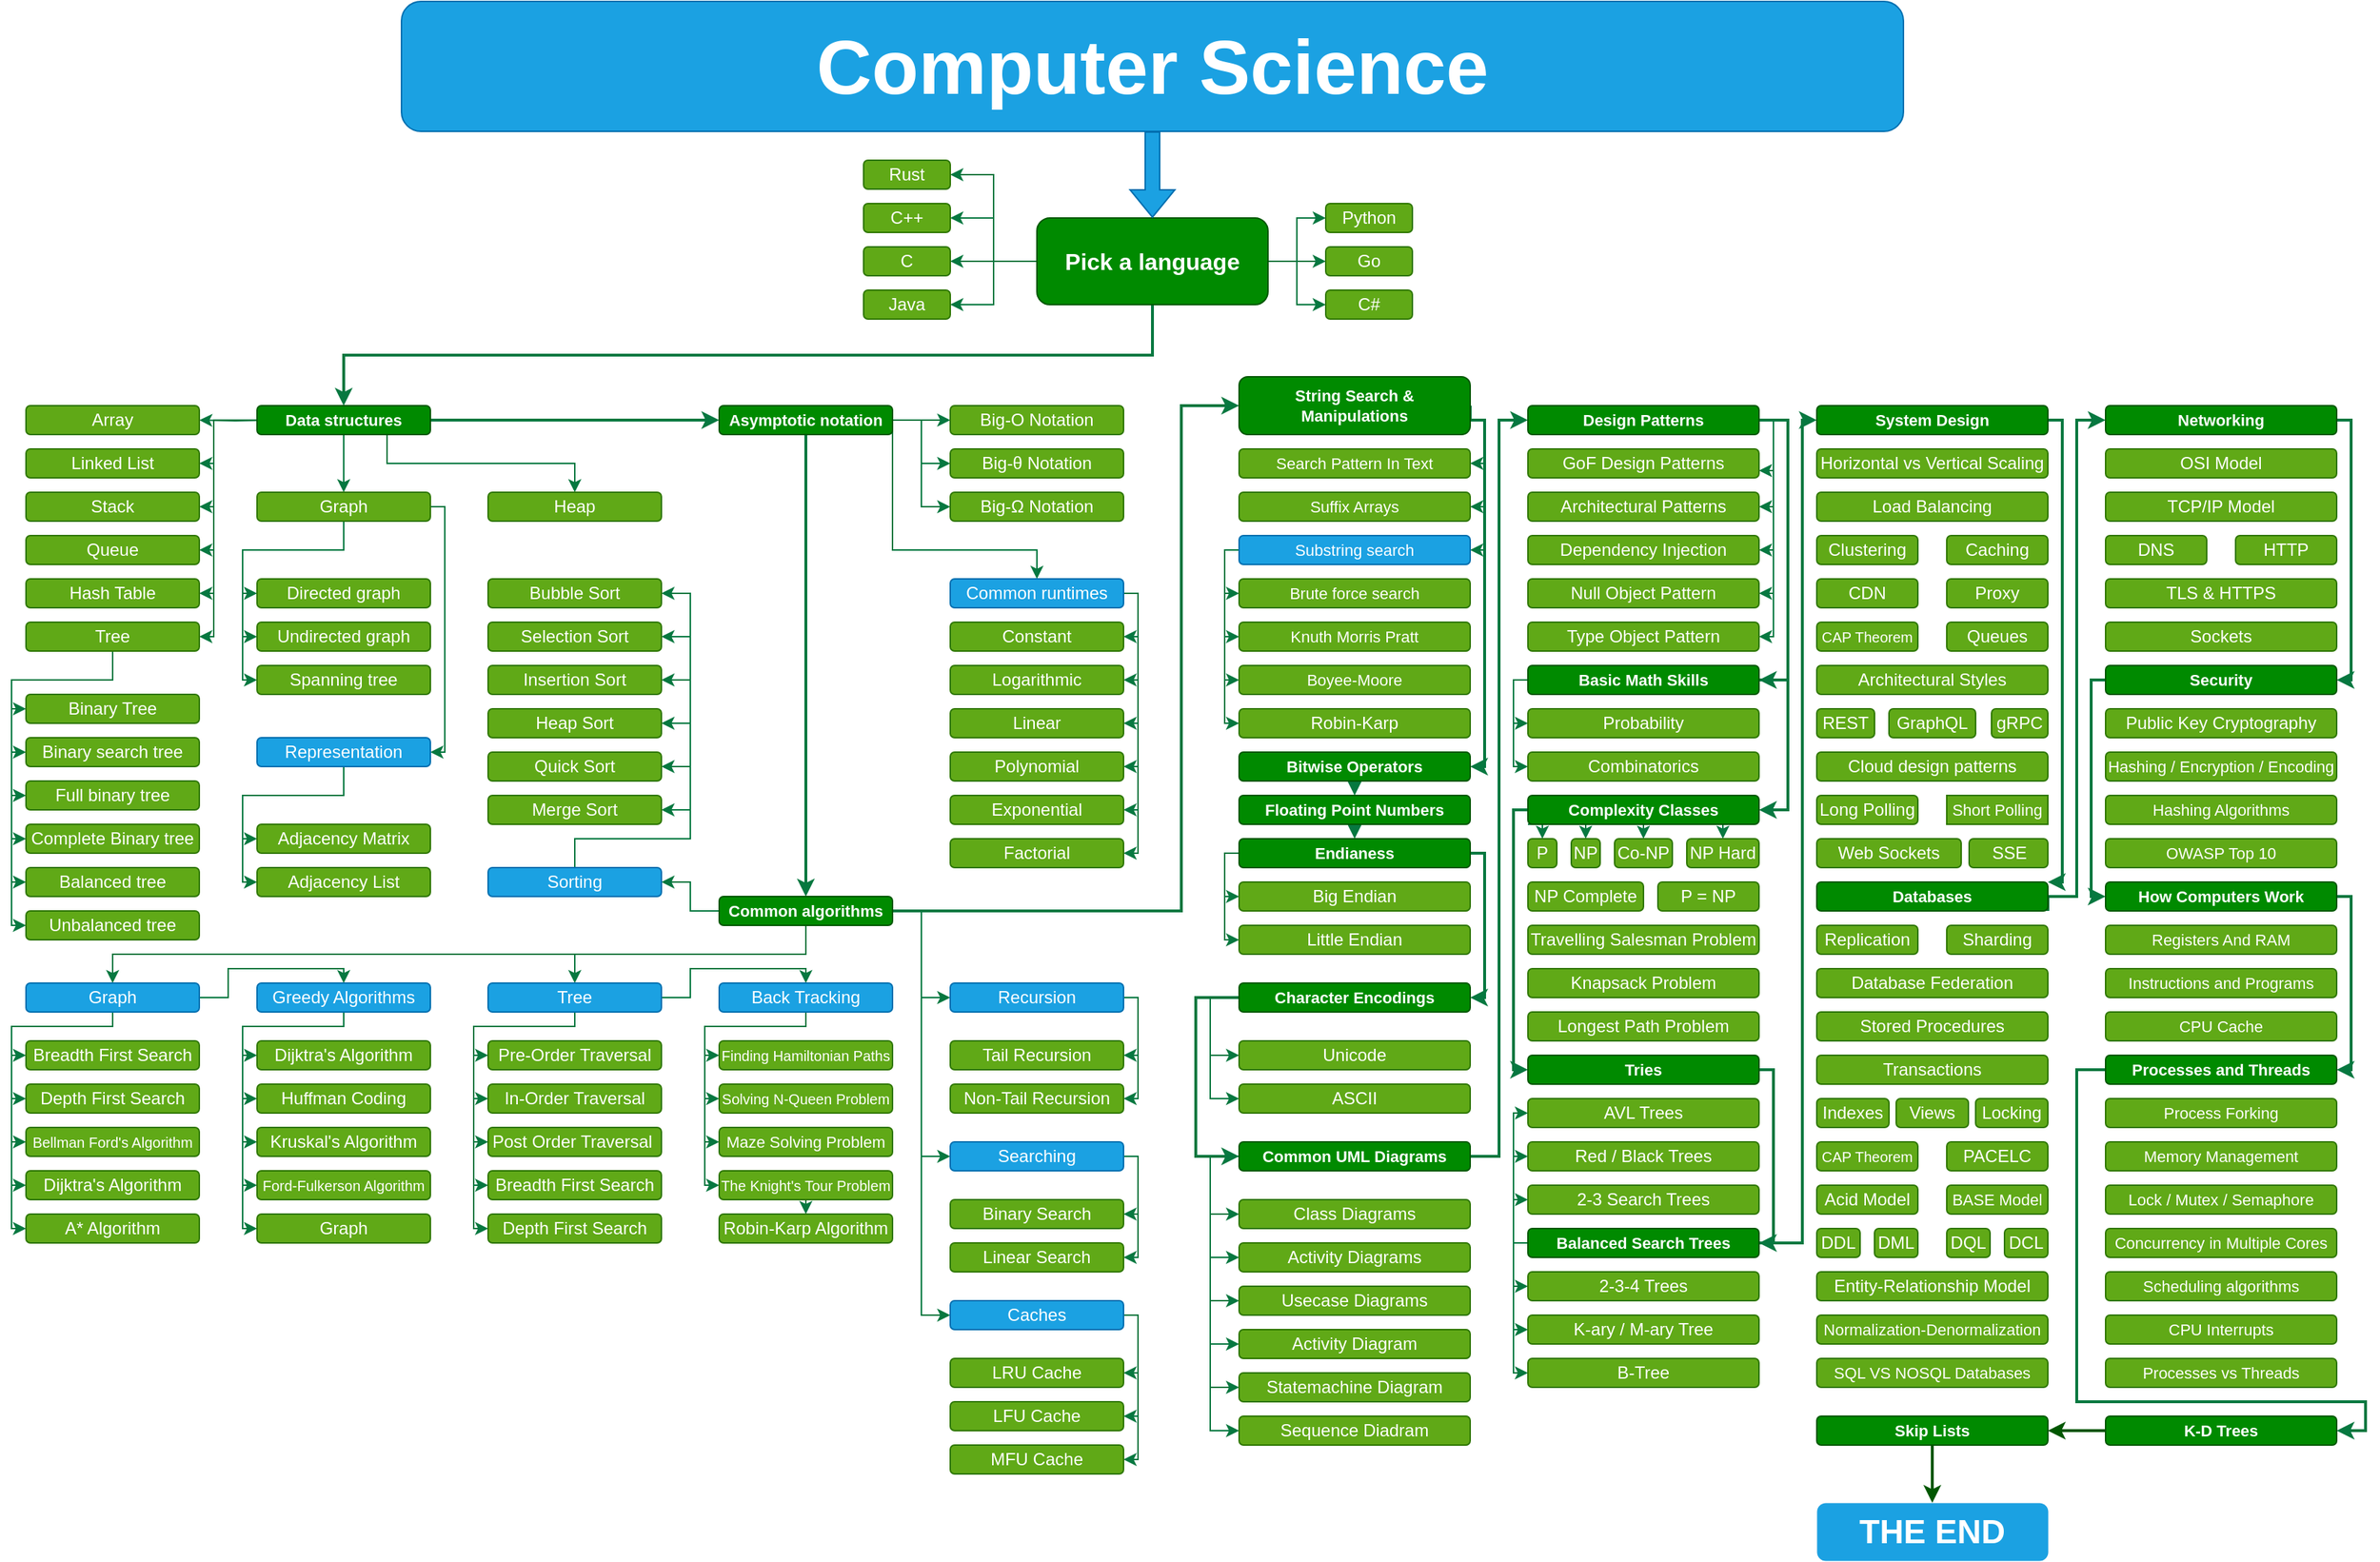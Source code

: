 <mxfile version="21.1.2" type="device">
  <diagram name="Страница 1" id="YFyHToL8uOyHNfUne0DM">
    <mxGraphModel dx="3713" dy="2889" grid="1" gridSize="10" guides="1" tooltips="1" connect="1" arrows="1" fold="1" page="1" pageScale="1" pageWidth="827" pageHeight="1169" math="0" shadow="0">
      <root>
        <mxCell id="0" />
        <mxCell id="1" parent="0" />
        <mxCell id="6gi96Iq80YejHderyEzH-43" style="edgeStyle=orthogonalEdgeStyle;rounded=0;orthogonalLoop=1;jettySize=auto;html=1;exitX=0.5;exitY=1;exitDx=0;exitDy=0;strokeWidth=2;strokeColor=#077840;" edge="1" parent="1" source="3sPk22fQlLPi6-S6k8-n-1" target="6gi96Iq80YejHderyEzH-1">
          <mxGeometry relative="1" as="geometry" />
        </mxCell>
        <mxCell id="6gi96Iq80YejHderyEzH-415" style="edgeStyle=orthogonalEdgeStyle;rounded=0;orthogonalLoop=1;jettySize=auto;html=1;exitX=0;exitY=0.5;exitDx=0;exitDy=0;entryX=1;entryY=0.5;entryDx=0;entryDy=0;strokeWidth=1;strokeColor=#077840;" edge="1" parent="1" source="3sPk22fQlLPi6-S6k8-n-1" target="6gi96Iq80YejHderyEzH-74">
          <mxGeometry relative="1" as="geometry" />
        </mxCell>
        <mxCell id="6gi96Iq80YejHderyEzH-416" style="edgeStyle=orthogonalEdgeStyle;rounded=0;orthogonalLoop=1;jettySize=auto;html=1;exitX=0;exitY=0.5;exitDx=0;exitDy=0;strokeWidth=1;strokeColor=#077840;" edge="1" parent="1" source="3sPk22fQlLPi6-S6k8-n-1" target="3sPk22fQlLPi6-S6k8-n-9">
          <mxGeometry relative="1" as="geometry" />
        </mxCell>
        <mxCell id="6gi96Iq80YejHderyEzH-417" style="edgeStyle=orthogonalEdgeStyle;rounded=0;orthogonalLoop=1;jettySize=auto;html=1;exitX=0;exitY=0.5;exitDx=0;exitDy=0;entryX=1;entryY=0.5;entryDx=0;entryDy=0;strokeWidth=1;strokeColor=#077840;" edge="1" parent="1" source="3sPk22fQlLPi6-S6k8-n-1" target="3sPk22fQlLPi6-S6k8-n-10">
          <mxGeometry relative="1" as="geometry" />
        </mxCell>
        <mxCell id="6gi96Iq80YejHderyEzH-418" style="edgeStyle=orthogonalEdgeStyle;rounded=0;orthogonalLoop=1;jettySize=auto;html=1;exitX=0;exitY=0.5;exitDx=0;exitDy=0;entryX=1;entryY=0.5;entryDx=0;entryDy=0;strokeWidth=1;strokeColor=#077840;" edge="1" parent="1" source="3sPk22fQlLPi6-S6k8-n-1" target="3sPk22fQlLPi6-S6k8-n-11">
          <mxGeometry relative="1" as="geometry" />
        </mxCell>
        <mxCell id="6gi96Iq80YejHderyEzH-420" style="edgeStyle=orthogonalEdgeStyle;rounded=0;orthogonalLoop=1;jettySize=auto;html=1;exitX=1;exitY=0.5;exitDx=0;exitDy=0;entryX=0;entryY=0.5;entryDx=0;entryDy=0;strokeWidth=1;strokeColor=#077840;" edge="1" parent="1" source="3sPk22fQlLPi6-S6k8-n-1" target="3sPk22fQlLPi6-S6k8-n-8">
          <mxGeometry relative="1" as="geometry" />
        </mxCell>
        <mxCell id="6gi96Iq80YejHderyEzH-421" style="edgeStyle=orthogonalEdgeStyle;rounded=0;orthogonalLoop=1;jettySize=auto;html=1;exitX=1;exitY=0.5;exitDx=0;exitDy=0;entryX=0;entryY=0.5;entryDx=0;entryDy=0;strokeWidth=1;strokeColor=#077840;" edge="1" parent="1" source="3sPk22fQlLPi6-S6k8-n-1" target="3sPk22fQlLPi6-S6k8-n-4">
          <mxGeometry relative="1" as="geometry" />
        </mxCell>
        <mxCell id="6gi96Iq80YejHderyEzH-422" style="edgeStyle=orthogonalEdgeStyle;rounded=0;orthogonalLoop=1;jettySize=auto;html=1;exitX=1;exitY=0.5;exitDx=0;exitDy=0;entryX=0;entryY=0.5;entryDx=0;entryDy=0;strokeWidth=1;strokeColor=#077840;" edge="1" parent="1" source="3sPk22fQlLPi6-S6k8-n-1" target="3sPk22fQlLPi6-S6k8-n-7">
          <mxGeometry relative="1" as="geometry" />
        </mxCell>
        <mxCell id="3sPk22fQlLPi6-S6k8-n-1" value="Pick a language" style="rounded=1;whiteSpace=wrap;html=1;fillColor=#008a00;strokeColor=#005700;fontStyle=1;fontSize=16;fontColor=#ffffff;strokeWidth=1;" parent="1" vertex="1">
          <mxGeometry x="-102" y="-980" width="160" height="60" as="geometry" />
        </mxCell>
        <mxCell id="3sPk22fQlLPi6-S6k8-n-4" value="Go" style="rounded=1;whiteSpace=wrap;html=1;fillColor=#60a917;strokeColor=#2D7600;fontColor=#ffffff;" parent="1" vertex="1">
          <mxGeometry x="98" y="-960" width="60" height="20" as="geometry" />
        </mxCell>
        <mxCell id="3sPk22fQlLPi6-S6k8-n-7" value="C#" style="rounded=1;whiteSpace=wrap;html=1;fillColor=#60a917;strokeColor=#2D7600;fontColor=#ffffff;" parent="1" vertex="1">
          <mxGeometry x="98" y="-930" width="60" height="20" as="geometry" />
        </mxCell>
        <mxCell id="3sPk22fQlLPi6-S6k8-n-8" value="Python" style="rounded=1;whiteSpace=wrap;html=1;fillColor=#60a917;strokeColor=#2D7600;fontColor=#ffffff;" parent="1" vertex="1">
          <mxGeometry x="98" y="-990" width="60" height="20" as="geometry" />
        </mxCell>
        <mxCell id="3sPk22fQlLPi6-S6k8-n-9" value="С++" style="rounded=1;whiteSpace=wrap;html=1;fillColor=#60a917;strokeColor=#2D7600;fontColor=#ffffff;" parent="1" vertex="1">
          <mxGeometry x="-222" y="-990" width="60" height="20" as="geometry" />
        </mxCell>
        <mxCell id="3sPk22fQlLPi6-S6k8-n-10" value="С" style="rounded=1;whiteSpace=wrap;html=1;fillColor=#60a917;strokeColor=#2D7600;fontColor=#ffffff;" parent="1" vertex="1">
          <mxGeometry x="-222" y="-960" width="60" height="20" as="geometry" />
        </mxCell>
        <mxCell id="3sPk22fQlLPi6-S6k8-n-11" value="Java" style="rounded=1;whiteSpace=wrap;html=1;fillColor=#60a917;strokeColor=#2D7600;fontColor=#ffffff;" parent="1" vertex="1">
          <mxGeometry x="-222" y="-930" width="60" height="20" as="geometry" />
        </mxCell>
        <mxCell id="6gi96Iq80YejHderyEzH-17" style="edgeStyle=orthogonalEdgeStyle;rounded=0;orthogonalLoop=1;jettySize=auto;html=1;exitX=0;exitY=0.5;exitDx=0;exitDy=0;entryX=1;entryY=0.5;entryDx=0;entryDy=0;strokeColor=#077840;" edge="1" parent="1" target="6gi96Iq80YejHderyEzH-2">
          <mxGeometry relative="1" as="geometry">
            <mxPoint x="-632" y="-840" as="sourcePoint" />
          </mxGeometry>
        </mxCell>
        <mxCell id="6gi96Iq80YejHderyEzH-18" style="edgeStyle=orthogonalEdgeStyle;rounded=0;orthogonalLoop=1;jettySize=auto;html=1;exitX=0;exitY=0.5;exitDx=0;exitDy=0;entryX=1;entryY=0.5;entryDx=0;entryDy=0;strokeColor=#077840;strokeWidth=1;" edge="1" parent="1" target="6gi96Iq80YejHderyEzH-3">
          <mxGeometry relative="1" as="geometry">
            <mxPoint x="-632" y="-840" as="sourcePoint" />
            <Array as="points">
              <mxPoint x="-672" y="-840" />
              <mxPoint x="-672" y="-810" />
            </Array>
          </mxGeometry>
        </mxCell>
        <mxCell id="6gi96Iq80YejHderyEzH-19" style="edgeStyle=orthogonalEdgeStyle;rounded=0;orthogonalLoop=1;jettySize=auto;html=1;exitX=0;exitY=0.5;exitDx=0;exitDy=0;entryX=1;entryY=0.5;entryDx=0;entryDy=0;strokeColor=#077840;strokeWidth=1;" edge="1" parent="1" target="6gi96Iq80YejHderyEzH-4">
          <mxGeometry relative="1" as="geometry">
            <mxPoint x="-632" y="-840" as="sourcePoint" />
            <Array as="points">
              <mxPoint x="-672" y="-840" />
              <mxPoint x="-672" y="-780" />
            </Array>
          </mxGeometry>
        </mxCell>
        <mxCell id="6gi96Iq80YejHderyEzH-20" style="edgeStyle=orthogonalEdgeStyle;rounded=0;orthogonalLoop=1;jettySize=auto;html=1;exitX=0;exitY=0.5;exitDx=0;exitDy=0;entryX=1;entryY=0.5;entryDx=0;entryDy=0;strokeColor=#077840;strokeWidth=1;" edge="1" parent="1" target="6gi96Iq80YejHderyEzH-5">
          <mxGeometry relative="1" as="geometry">
            <mxPoint x="-632" y="-840" as="sourcePoint" />
            <Array as="points">
              <mxPoint x="-672" y="-840" />
              <mxPoint x="-672" y="-750" />
            </Array>
          </mxGeometry>
        </mxCell>
        <mxCell id="6gi96Iq80YejHderyEzH-21" style="edgeStyle=orthogonalEdgeStyle;rounded=0;orthogonalLoop=1;jettySize=auto;html=1;exitX=0;exitY=0.5;exitDx=0;exitDy=0;entryX=1;entryY=0.5;entryDx=0;entryDy=0;strokeColor=#077840;strokeWidth=1;" edge="1" parent="1" target="6gi96Iq80YejHderyEzH-6">
          <mxGeometry relative="1" as="geometry">
            <mxPoint x="-632" y="-840" as="sourcePoint" />
            <Array as="points">
              <mxPoint x="-672" y="-840" />
              <mxPoint x="-672" y="-720" />
            </Array>
          </mxGeometry>
        </mxCell>
        <mxCell id="6gi96Iq80YejHderyEzH-22" style="edgeStyle=orthogonalEdgeStyle;rounded=0;orthogonalLoop=1;jettySize=auto;html=1;exitX=0;exitY=0.5;exitDx=0;exitDy=0;entryX=1;entryY=0.5;entryDx=0;entryDy=0;strokeWidth=1;strokeColor=#077840;" edge="1" parent="1" target="6gi96Iq80YejHderyEzH-7">
          <mxGeometry relative="1" as="geometry">
            <mxPoint x="-632" y="-840" as="sourcePoint" />
            <Array as="points">
              <mxPoint x="-672" y="-840" />
              <mxPoint x="-672" y="-690" />
            </Array>
          </mxGeometry>
        </mxCell>
        <mxCell id="6gi96Iq80YejHderyEzH-69" style="edgeStyle=orthogonalEdgeStyle;rounded=0;orthogonalLoop=1;jettySize=auto;html=1;exitX=0.75;exitY=1;exitDx=0;exitDy=0;entryX=0.5;entryY=0;entryDx=0;entryDy=0;strokeColor=#077840;" edge="1" parent="1" source="6gi96Iq80YejHderyEzH-1" target="6gi96Iq80YejHderyEzH-65">
          <mxGeometry relative="1" as="geometry" />
        </mxCell>
        <mxCell id="6gi96Iq80YejHderyEzH-70" style="edgeStyle=orthogonalEdgeStyle;rounded=0;orthogonalLoop=1;jettySize=auto;html=1;exitX=0.5;exitY=1;exitDx=0;exitDy=0;entryX=0.5;entryY=0;entryDx=0;entryDy=0;strokeColor=#077840;" edge="1" parent="1" source="6gi96Iq80YejHderyEzH-1" target="6gi96Iq80YejHderyEzH-16">
          <mxGeometry relative="1" as="geometry" />
        </mxCell>
        <mxCell id="6gi96Iq80YejHderyEzH-78" style="edgeStyle=orthogonalEdgeStyle;rounded=0;orthogonalLoop=1;jettySize=auto;html=1;exitX=1;exitY=0.5;exitDx=0;exitDy=0;entryX=0;entryY=0.5;entryDx=0;entryDy=0;strokeColor=#077840;strokeWidth=2;" edge="1" parent="1" source="6gi96Iq80YejHderyEzH-1" target="6gi96Iq80YejHderyEzH-73">
          <mxGeometry relative="1" as="geometry" />
        </mxCell>
        <mxCell id="6gi96Iq80YejHderyEzH-1" value="Data structures" style="rounded=1;whiteSpace=wrap;html=1;fillColor=#008a00;strokeColor=#005700;fontStyle=1;fontSize=11;fontColor=#ffffff;strokeWidth=1;" vertex="1" parent="1">
          <mxGeometry x="-642" y="-850" width="120" height="20" as="geometry" />
        </mxCell>
        <mxCell id="6gi96Iq80YejHderyEzH-2" value="Array" style="rounded=1;whiteSpace=wrap;html=1;fillColor=#60a917;strokeColor=#2D7600;fontColor=#ffffff;" vertex="1" parent="1">
          <mxGeometry x="-802" y="-850" width="120" height="20" as="geometry" />
        </mxCell>
        <mxCell id="6gi96Iq80YejHderyEzH-3" value="Linked List" style="rounded=1;whiteSpace=wrap;html=1;fillColor=#60a917;strokeColor=#2D7600;fontColor=#ffffff;" vertex="1" parent="1">
          <mxGeometry x="-802" y="-820" width="120" height="20" as="geometry" />
        </mxCell>
        <mxCell id="6gi96Iq80YejHderyEzH-4" value="Stack" style="rounded=1;whiteSpace=wrap;html=1;fillColor=#60a917;strokeColor=#2D7600;fontColor=#ffffff;" vertex="1" parent="1">
          <mxGeometry x="-802" y="-790" width="120" height="20" as="geometry" />
        </mxCell>
        <mxCell id="6gi96Iq80YejHderyEzH-5" value="Queue" style="rounded=1;whiteSpace=wrap;html=1;fillColor=#60a917;strokeColor=#2D7600;fontColor=#ffffff;" vertex="1" parent="1">
          <mxGeometry x="-802" y="-760" width="120" height="20" as="geometry" />
        </mxCell>
        <mxCell id="6gi96Iq80YejHderyEzH-6" value="Hash Table" style="rounded=1;whiteSpace=wrap;html=1;fillColor=#60a917;strokeColor=#2D7600;fontColor=#ffffff;" vertex="1" parent="1">
          <mxGeometry x="-802" y="-730" width="120" height="20" as="geometry" />
        </mxCell>
        <mxCell id="6gi96Iq80YejHderyEzH-52" style="edgeStyle=orthogonalEdgeStyle;rounded=0;orthogonalLoop=1;jettySize=auto;html=1;exitX=0.5;exitY=1;exitDx=0;exitDy=0;entryX=0;entryY=0.5;entryDx=0;entryDy=0;strokeColor=#077840;" edge="1" parent="1" source="6gi96Iq80YejHderyEzH-7" target="6gi96Iq80YejHderyEzH-9">
          <mxGeometry relative="1" as="geometry">
            <Array as="points">
              <mxPoint x="-742" y="-660" />
              <mxPoint x="-812" y="-660" />
              <mxPoint x="-812" y="-640" />
            </Array>
          </mxGeometry>
        </mxCell>
        <mxCell id="6gi96Iq80YejHderyEzH-53" style="edgeStyle=orthogonalEdgeStyle;rounded=0;orthogonalLoop=1;jettySize=auto;html=1;exitX=0.5;exitY=1;exitDx=0;exitDy=0;entryX=0;entryY=0.5;entryDx=0;entryDy=0;strokeColor=#077840;" edge="1" parent="1" source="6gi96Iq80YejHderyEzH-7" target="6gi96Iq80YejHderyEzH-11">
          <mxGeometry relative="1" as="geometry">
            <Array as="points">
              <mxPoint x="-742" y="-660" />
              <mxPoint x="-812" y="-660" />
              <mxPoint x="-812" y="-610" />
            </Array>
          </mxGeometry>
        </mxCell>
        <mxCell id="6gi96Iq80YejHderyEzH-54" style="edgeStyle=orthogonalEdgeStyle;rounded=0;orthogonalLoop=1;jettySize=auto;html=1;exitX=0.5;exitY=1;exitDx=0;exitDy=0;entryX=0;entryY=0.5;entryDx=0;entryDy=0;strokeColor=#077840;" edge="1" parent="1" source="6gi96Iq80YejHderyEzH-7" target="6gi96Iq80YejHderyEzH-12">
          <mxGeometry relative="1" as="geometry">
            <Array as="points">
              <mxPoint x="-742" y="-660" />
              <mxPoint x="-812" y="-660" />
              <mxPoint x="-812" y="-580" />
            </Array>
          </mxGeometry>
        </mxCell>
        <mxCell id="6gi96Iq80YejHderyEzH-55" style="edgeStyle=orthogonalEdgeStyle;rounded=0;orthogonalLoop=1;jettySize=auto;html=1;exitX=0.5;exitY=1;exitDx=0;exitDy=0;entryX=0;entryY=0.5;entryDx=0;entryDy=0;strokeColor=#077840;" edge="1" parent="1" source="6gi96Iq80YejHderyEzH-7" target="6gi96Iq80YejHderyEzH-13">
          <mxGeometry relative="1" as="geometry">
            <Array as="points">
              <mxPoint x="-742" y="-660" />
              <mxPoint x="-812" y="-660" />
              <mxPoint x="-812" y="-550" />
            </Array>
          </mxGeometry>
        </mxCell>
        <mxCell id="6gi96Iq80YejHderyEzH-56" style="edgeStyle=orthogonalEdgeStyle;rounded=0;orthogonalLoop=1;jettySize=auto;html=1;exitX=0.5;exitY=1;exitDx=0;exitDy=0;entryX=0;entryY=0.5;entryDx=0;entryDy=0;strokeColor=#077840;" edge="1" parent="1" source="6gi96Iq80YejHderyEzH-7" target="6gi96Iq80YejHderyEzH-14">
          <mxGeometry relative="1" as="geometry">
            <Array as="points">
              <mxPoint x="-742" y="-660" />
              <mxPoint x="-812" y="-660" />
              <mxPoint x="-812" y="-520" />
            </Array>
          </mxGeometry>
        </mxCell>
        <mxCell id="6gi96Iq80YejHderyEzH-57" style="edgeStyle=orthogonalEdgeStyle;rounded=0;orthogonalLoop=1;jettySize=auto;html=1;exitX=0.5;exitY=1;exitDx=0;exitDy=0;entryX=0;entryY=0.5;entryDx=0;entryDy=0;fillColor=#1ba1e2;strokeColor=#077840;" edge="1" parent="1" source="6gi96Iq80YejHderyEzH-7" target="6gi96Iq80YejHderyEzH-15">
          <mxGeometry relative="1" as="geometry">
            <Array as="points">
              <mxPoint x="-742" y="-660" />
              <mxPoint x="-812" y="-660" />
              <mxPoint x="-812" y="-490" />
            </Array>
          </mxGeometry>
        </mxCell>
        <mxCell id="6gi96Iq80YejHderyEzH-7" value="Tree" style="rounded=1;whiteSpace=wrap;html=1;fillColor=#60a917;strokeColor=#2D7600;fontColor=#ffffff;" vertex="1" parent="1">
          <mxGeometry x="-802" y="-700" width="120" height="20" as="geometry" />
        </mxCell>
        <mxCell id="6gi96Iq80YejHderyEzH-9" value="Binary Tree" style="rounded=1;whiteSpace=wrap;html=1;fillColor=#60a917;strokeColor=#2D7600;fontColor=#ffffff;" vertex="1" parent="1">
          <mxGeometry x="-802" y="-650" width="120" height="20" as="geometry" />
        </mxCell>
        <mxCell id="6gi96Iq80YejHderyEzH-11" value="Binary search tree" style="rounded=1;whiteSpace=wrap;html=1;fillColor=#60a917;strokeColor=#2D7600;fontColor=#ffffff;" vertex="1" parent="1">
          <mxGeometry x="-802" y="-620" width="120" height="20" as="geometry" />
        </mxCell>
        <mxCell id="6gi96Iq80YejHderyEzH-12" value="Full binary tree" style="rounded=1;whiteSpace=wrap;html=1;fillColor=#60a917;strokeColor=#2D7600;fontColor=#ffffff;" vertex="1" parent="1">
          <mxGeometry x="-802" y="-590" width="120" height="20" as="geometry" />
        </mxCell>
        <mxCell id="6gi96Iq80YejHderyEzH-13" value="Complete Binary tree" style="rounded=1;whiteSpace=wrap;html=1;fillColor=#60a917;strokeColor=#2D7600;fontColor=#ffffff;" vertex="1" parent="1">
          <mxGeometry x="-802" y="-560" width="120" height="20" as="geometry" />
        </mxCell>
        <mxCell id="6gi96Iq80YejHderyEzH-14" value="Balanced tree" style="rounded=1;whiteSpace=wrap;html=1;fillColor=#60a917;strokeColor=#2D7600;fontColor=#ffffff;" vertex="1" parent="1">
          <mxGeometry x="-802" y="-530" width="120" height="20" as="geometry" />
        </mxCell>
        <mxCell id="6gi96Iq80YejHderyEzH-15" value="Unbalanced tree" style="rounded=1;whiteSpace=wrap;html=1;fillColor=#60a917;strokeColor=#2D7600;fontColor=#ffffff;" vertex="1" parent="1">
          <mxGeometry x="-802" y="-500" width="120" height="20" as="geometry" />
        </mxCell>
        <mxCell id="6gi96Iq80YejHderyEzH-45" style="edgeStyle=orthogonalEdgeStyle;rounded=0;orthogonalLoop=1;jettySize=auto;html=1;exitX=1;exitY=0.5;exitDx=0;exitDy=0;entryX=1;entryY=0.5;entryDx=0;entryDy=0;strokeColor=#077840;" edge="1" parent="1" source="6gi96Iq80YejHderyEzH-16" target="6gi96Iq80YejHderyEzH-40">
          <mxGeometry relative="1" as="geometry">
            <Array as="points">
              <mxPoint x="-512" y="-780" />
              <mxPoint x="-512" y="-610" />
            </Array>
          </mxGeometry>
        </mxCell>
        <mxCell id="6gi96Iq80YejHderyEzH-58" style="edgeStyle=orthogonalEdgeStyle;rounded=0;orthogonalLoop=1;jettySize=auto;html=1;exitX=0.5;exitY=1;exitDx=0;exitDy=0;entryX=0;entryY=0.5;entryDx=0;entryDy=0;strokeColor=#077840;" edge="1" parent="1" source="6gi96Iq80YejHderyEzH-16" target="6gi96Iq80YejHderyEzH-31">
          <mxGeometry relative="1" as="geometry">
            <Array as="points">
              <mxPoint x="-582" y="-750" />
              <mxPoint x="-652" y="-750" />
              <mxPoint x="-652" y="-720" />
            </Array>
          </mxGeometry>
        </mxCell>
        <mxCell id="6gi96Iq80YejHderyEzH-59" style="edgeStyle=orthogonalEdgeStyle;rounded=0;orthogonalLoop=1;jettySize=auto;html=1;exitX=0.5;exitY=1;exitDx=0;exitDy=0;entryX=0;entryY=0.5;entryDx=0;entryDy=0;strokeColor=#077840;" edge="1" parent="1" source="6gi96Iq80YejHderyEzH-16" target="6gi96Iq80YejHderyEzH-29">
          <mxGeometry relative="1" as="geometry">
            <Array as="points">
              <mxPoint x="-582" y="-750" />
              <mxPoint x="-652" y="-750" />
              <mxPoint x="-652" y="-690" />
            </Array>
          </mxGeometry>
        </mxCell>
        <mxCell id="6gi96Iq80YejHderyEzH-60" style="edgeStyle=orthogonalEdgeStyle;rounded=0;orthogonalLoop=1;jettySize=auto;html=1;exitX=0.5;exitY=1;exitDx=0;exitDy=0;entryX=0;entryY=0.5;entryDx=0;entryDy=0;strokeColor=#077840;" edge="1" parent="1" source="6gi96Iq80YejHderyEzH-16" target="6gi96Iq80YejHderyEzH-30">
          <mxGeometry relative="1" as="geometry">
            <Array as="points">
              <mxPoint x="-582" y="-750" />
              <mxPoint x="-652" y="-750" />
              <mxPoint x="-652" y="-660" />
            </Array>
          </mxGeometry>
        </mxCell>
        <mxCell id="6gi96Iq80YejHderyEzH-16" value="Graph" style="rounded=1;whiteSpace=wrap;html=1;fillColor=#60a917;strokeColor=#2D7600;fontColor=#ffffff;" vertex="1" parent="1">
          <mxGeometry x="-642" y="-790" width="120" height="20" as="geometry" />
        </mxCell>
        <mxCell id="6gi96Iq80YejHderyEzH-29" value="Undirected graph" style="rounded=1;whiteSpace=wrap;html=1;fillColor=#60a917;strokeColor=#2D7600;fontColor=#ffffff;" vertex="1" parent="1">
          <mxGeometry x="-642" y="-700" width="120" height="20" as="geometry" />
        </mxCell>
        <mxCell id="6gi96Iq80YejHderyEzH-30" value="Spanning tree" style="rounded=1;whiteSpace=wrap;html=1;fillColor=#60a917;strokeColor=#2D7600;fontColor=#ffffff;" vertex="1" parent="1">
          <mxGeometry x="-642" y="-670" width="120" height="20" as="geometry" />
        </mxCell>
        <mxCell id="6gi96Iq80YejHderyEzH-31" value="Directed graph" style="rounded=1;whiteSpace=wrap;html=1;fillColor=#60a917;strokeColor=#2D7600;fontColor=#ffffff;" vertex="1" parent="1">
          <mxGeometry x="-642" y="-730" width="120" height="20" as="geometry" />
        </mxCell>
        <mxCell id="6gi96Iq80YejHderyEzH-71" style="edgeStyle=orthogonalEdgeStyle;rounded=0;orthogonalLoop=1;jettySize=auto;html=1;exitX=0.5;exitY=1;exitDx=0;exitDy=0;entryX=0;entryY=0.5;entryDx=0;entryDy=0;strokeColor=#077840;" edge="1" parent="1" source="6gi96Iq80YejHderyEzH-40" target="6gi96Iq80YejHderyEzH-41">
          <mxGeometry relative="1" as="geometry">
            <Array as="points">
              <mxPoint x="-582" y="-580" />
              <mxPoint x="-652" y="-580" />
              <mxPoint x="-652" y="-550" />
            </Array>
          </mxGeometry>
        </mxCell>
        <mxCell id="6gi96Iq80YejHderyEzH-72" style="edgeStyle=orthogonalEdgeStyle;rounded=0;orthogonalLoop=1;jettySize=auto;html=1;exitX=0.5;exitY=1;exitDx=0;exitDy=0;entryX=0;entryY=0.5;entryDx=0;entryDy=0;strokeColor=#077840;" edge="1" parent="1" source="6gi96Iq80YejHderyEzH-40" target="6gi96Iq80YejHderyEzH-42">
          <mxGeometry relative="1" as="geometry">
            <Array as="points">
              <mxPoint x="-582" y="-580" />
              <mxPoint x="-652" y="-580" />
              <mxPoint x="-652" y="-520" />
            </Array>
          </mxGeometry>
        </mxCell>
        <mxCell id="6gi96Iq80YejHderyEzH-40" value="Representation" style="rounded=1;whiteSpace=wrap;html=1;fillColor=#1ba1e2;strokeColor=#006EAF;fontColor=#ffffff;" vertex="1" parent="1">
          <mxGeometry x="-642" y="-620" width="120" height="20" as="geometry" />
        </mxCell>
        <mxCell id="6gi96Iq80YejHderyEzH-41" value="Adjacency Matrix" style="rounded=1;whiteSpace=wrap;html=1;fillColor=#60a917;strokeColor=#2D7600;fontColor=#ffffff;" vertex="1" parent="1">
          <mxGeometry x="-642" y="-560" width="120" height="20" as="geometry" />
        </mxCell>
        <mxCell id="6gi96Iq80YejHderyEzH-42" value="Adjacency List" style="rounded=1;whiteSpace=wrap;html=1;fillColor=#60a917;strokeColor=#2D7600;fontColor=#ffffff;" vertex="1" parent="1">
          <mxGeometry x="-642" y="-530" width="120" height="20" as="geometry" />
        </mxCell>
        <mxCell id="6gi96Iq80YejHderyEzH-65" value="Heap" style="rounded=1;whiteSpace=wrap;html=1;fillColor=#60a917;strokeColor=#2D7600;fontColor=#ffffff;" vertex="1" parent="1">
          <mxGeometry x="-482" y="-790" width="120" height="20" as="geometry" />
        </mxCell>
        <mxCell id="6gi96Iq80YejHderyEzH-100" style="edgeStyle=orthogonalEdgeStyle;rounded=0;orthogonalLoop=1;jettySize=auto;html=1;exitX=0.5;exitY=1;exitDx=0;exitDy=0;entryX=0.5;entryY=0;entryDx=0;entryDy=0;strokeColor=#077840;strokeWidth=2;" edge="1" parent="1" source="6gi96Iq80YejHderyEzH-73" target="6gi96Iq80YejHderyEzH-99">
          <mxGeometry relative="1" as="geometry" />
        </mxCell>
        <mxCell id="6gi96Iq80YejHderyEzH-144" style="edgeStyle=orthogonalEdgeStyle;rounded=0;orthogonalLoop=1;jettySize=auto;html=1;exitX=1;exitY=0.5;exitDx=0;exitDy=0;entryX=0.5;entryY=0;entryDx=0;entryDy=0;strokeColor=#077840;" edge="1" parent="1" source="6gi96Iq80YejHderyEzH-73" target="6gi96Iq80YejHderyEzH-85">
          <mxGeometry relative="1" as="geometry">
            <Array as="points">
              <mxPoint x="-202" y="-750" />
              <mxPoint x="-102" y="-750" />
            </Array>
          </mxGeometry>
        </mxCell>
        <mxCell id="6gi96Iq80YejHderyEzH-145" style="edgeStyle=orthogonalEdgeStyle;rounded=0;orthogonalLoop=1;jettySize=auto;html=1;exitX=1;exitY=0.5;exitDx=0;exitDy=0;entryX=0;entryY=0.5;entryDx=0;entryDy=0;strokeColor=#077840;" edge="1" parent="1" source="6gi96Iq80YejHderyEzH-73" target="6gi96Iq80YejHderyEzH-79">
          <mxGeometry relative="1" as="geometry" />
        </mxCell>
        <mxCell id="6gi96Iq80YejHderyEzH-146" style="edgeStyle=orthogonalEdgeStyle;rounded=0;orthogonalLoop=1;jettySize=auto;html=1;exitX=1;exitY=0.5;exitDx=0;exitDy=0;entryX=0;entryY=0.5;entryDx=0;entryDy=0;strokeColor=#077840;" edge="1" parent="1" source="6gi96Iq80YejHderyEzH-73" target="6gi96Iq80YejHderyEzH-80">
          <mxGeometry relative="1" as="geometry">
            <Array as="points">
              <mxPoint x="-182" y="-840" />
              <mxPoint x="-182" y="-810" />
            </Array>
          </mxGeometry>
        </mxCell>
        <mxCell id="6gi96Iq80YejHderyEzH-147" style="edgeStyle=orthogonalEdgeStyle;rounded=0;orthogonalLoop=1;jettySize=auto;html=1;exitX=1;exitY=0.5;exitDx=0;exitDy=0;entryX=0;entryY=0.5;entryDx=0;entryDy=0;strokeColor=#077840;" edge="1" parent="1" source="6gi96Iq80YejHderyEzH-73" target="6gi96Iq80YejHderyEzH-81">
          <mxGeometry relative="1" as="geometry">
            <Array as="points">
              <mxPoint x="-182" y="-840" />
              <mxPoint x="-182" y="-780" />
            </Array>
          </mxGeometry>
        </mxCell>
        <mxCell id="6gi96Iq80YejHderyEzH-73" value="Asymptotic notation" style="rounded=1;whiteSpace=wrap;html=1;fillColor=#008a00;strokeColor=#005700;fontStyle=1;fontSize=11;fontColor=#ffffff;strokeWidth=1;" vertex="1" parent="1">
          <mxGeometry x="-322" y="-850" width="120" height="20" as="geometry" />
        </mxCell>
        <mxCell id="6gi96Iq80YejHderyEzH-74" value="Rust" style="rounded=1;whiteSpace=wrap;html=1;fillColor=#60a917;strokeColor=#2D7600;fontColor=#ffffff;" vertex="1" parent="1">
          <mxGeometry x="-222" y="-1020" width="60" height="20" as="geometry" />
        </mxCell>
        <mxCell id="6gi96Iq80YejHderyEzH-79" value="Big-O Notation" style="rounded=1;whiteSpace=wrap;html=1;fillColor=#60a917;strokeColor=#2D7600;fontColor=#ffffff;" vertex="1" parent="1">
          <mxGeometry x="-162" y="-850" width="120" height="20" as="geometry" />
        </mxCell>
        <mxCell id="6gi96Iq80YejHderyEzH-80" value="Big-θ&amp;nbsp;Notation" style="rounded=1;whiteSpace=wrap;html=1;fillColor=#60a917;strokeColor=#2D7600;fontColor=#ffffff;" vertex="1" parent="1">
          <mxGeometry x="-162" y="-820" width="120" height="20" as="geometry" />
        </mxCell>
        <mxCell id="6gi96Iq80YejHderyEzH-81" value="Big-Ω&amp;nbsp;Notation" style="rounded=1;whiteSpace=wrap;html=1;fillColor=#60a917;strokeColor=#2D7600;fontColor=#ffffff;" vertex="1" parent="1">
          <mxGeometry x="-162" y="-790" width="120" height="20" as="geometry" />
        </mxCell>
        <mxCell id="6gi96Iq80YejHderyEzH-93" style="edgeStyle=orthogonalEdgeStyle;rounded=0;orthogonalLoop=1;jettySize=auto;html=1;exitX=1;exitY=0.5;exitDx=0;exitDy=0;entryX=1;entryY=0.5;entryDx=0;entryDy=0;strokeColor=#077840;" edge="1" parent="1" source="6gi96Iq80YejHderyEzH-85" target="6gi96Iq80YejHderyEzH-86">
          <mxGeometry relative="1" as="geometry">
            <Array as="points">
              <mxPoint x="-32" y="-720" />
              <mxPoint x="-32" y="-690" />
            </Array>
          </mxGeometry>
        </mxCell>
        <mxCell id="6gi96Iq80YejHderyEzH-94" style="edgeStyle=orthogonalEdgeStyle;rounded=0;orthogonalLoop=1;jettySize=auto;html=1;exitX=1;exitY=0.5;exitDx=0;exitDy=0;entryX=1;entryY=0.5;entryDx=0;entryDy=0;strokeColor=#077840;" edge="1" parent="1" source="6gi96Iq80YejHderyEzH-85" target="6gi96Iq80YejHderyEzH-87">
          <mxGeometry relative="1" as="geometry">
            <Array as="points">
              <mxPoint x="-32" y="-720" />
              <mxPoint x="-32" y="-660" />
            </Array>
          </mxGeometry>
        </mxCell>
        <mxCell id="6gi96Iq80YejHderyEzH-95" style="edgeStyle=orthogonalEdgeStyle;rounded=0;orthogonalLoop=1;jettySize=auto;html=1;exitX=1;exitY=0.5;exitDx=0;exitDy=0;entryX=1;entryY=0.5;entryDx=0;entryDy=0;strokeColor=#077840;" edge="1" parent="1" source="6gi96Iq80YejHderyEzH-85" target="6gi96Iq80YejHderyEzH-88">
          <mxGeometry relative="1" as="geometry">
            <Array as="points">
              <mxPoint x="-32" y="-720" />
              <mxPoint x="-32" y="-630" />
            </Array>
          </mxGeometry>
        </mxCell>
        <mxCell id="6gi96Iq80YejHderyEzH-96" style="edgeStyle=orthogonalEdgeStyle;rounded=0;orthogonalLoop=1;jettySize=auto;html=1;exitX=1;exitY=0.5;exitDx=0;exitDy=0;entryX=1;entryY=0.5;entryDx=0;entryDy=0;strokeColor=#077840;" edge="1" parent="1" source="6gi96Iq80YejHderyEzH-85" target="6gi96Iq80YejHderyEzH-89">
          <mxGeometry relative="1" as="geometry">
            <Array as="points">
              <mxPoint x="-32" y="-720" />
              <mxPoint x="-32" y="-600" />
            </Array>
          </mxGeometry>
        </mxCell>
        <mxCell id="6gi96Iq80YejHderyEzH-97" style="edgeStyle=orthogonalEdgeStyle;rounded=0;orthogonalLoop=1;jettySize=auto;html=1;exitX=1;exitY=0.5;exitDx=0;exitDy=0;entryX=1;entryY=0.5;entryDx=0;entryDy=0;strokeColor=#077840;" edge="1" parent="1" source="6gi96Iq80YejHderyEzH-85" target="6gi96Iq80YejHderyEzH-90">
          <mxGeometry relative="1" as="geometry">
            <Array as="points">
              <mxPoint x="-32" y="-720" />
              <mxPoint x="-32" y="-570" />
            </Array>
          </mxGeometry>
        </mxCell>
        <mxCell id="6gi96Iq80YejHderyEzH-98" style="edgeStyle=orthogonalEdgeStyle;rounded=0;orthogonalLoop=1;jettySize=auto;html=1;exitX=1;exitY=0.5;exitDx=0;exitDy=0;entryX=1;entryY=0.5;entryDx=0;entryDy=0;strokeColor=#077840;" edge="1" parent="1" source="6gi96Iq80YejHderyEzH-85" target="6gi96Iq80YejHderyEzH-92">
          <mxGeometry relative="1" as="geometry">
            <Array as="points">
              <mxPoint x="-32" y="-720" />
              <mxPoint x="-32" y="-540" />
            </Array>
          </mxGeometry>
        </mxCell>
        <mxCell id="6gi96Iq80YejHderyEzH-85" value="Common runtimes" style="rounded=1;whiteSpace=wrap;html=1;fillColor=#1ba1e2;strokeColor=#006EAF;fontColor=#ffffff;" vertex="1" parent="1">
          <mxGeometry x="-162" y="-730" width="120" height="20" as="geometry" />
        </mxCell>
        <mxCell id="6gi96Iq80YejHderyEzH-86" value="Constant" style="rounded=1;whiteSpace=wrap;html=1;fillColor=#60a917;strokeColor=#2D7600;fontColor=#ffffff;" vertex="1" parent="1">
          <mxGeometry x="-162" y="-700" width="120" height="20" as="geometry" />
        </mxCell>
        <mxCell id="6gi96Iq80YejHderyEzH-87" value="Logarithmic" style="rounded=1;whiteSpace=wrap;html=1;fillColor=#60a917;strokeColor=#2D7600;fontColor=#ffffff;" vertex="1" parent="1">
          <mxGeometry x="-162" y="-670" width="120" height="20" as="geometry" />
        </mxCell>
        <mxCell id="6gi96Iq80YejHderyEzH-88" value="Linear" style="rounded=1;whiteSpace=wrap;html=1;fillColor=#60a917;strokeColor=#2D7600;fontColor=#ffffff;" vertex="1" parent="1">
          <mxGeometry x="-162" y="-640" width="120" height="20" as="geometry" />
        </mxCell>
        <mxCell id="6gi96Iq80YejHderyEzH-89" value="Polynomial" style="rounded=1;whiteSpace=wrap;html=1;fillColor=#60a917;strokeColor=#2D7600;fontColor=#ffffff;" vertex="1" parent="1">
          <mxGeometry x="-162" y="-610" width="120" height="20" as="geometry" />
        </mxCell>
        <mxCell id="6gi96Iq80YejHderyEzH-90" value="Exponential" style="rounded=1;whiteSpace=wrap;html=1;fillColor=#60a917;strokeColor=#2D7600;fontColor=#ffffff;" vertex="1" parent="1">
          <mxGeometry x="-162" y="-580" width="120" height="20" as="geometry" />
        </mxCell>
        <mxCell id="6gi96Iq80YejHderyEzH-92" value="Factorial" style="rounded=1;whiteSpace=wrap;html=1;fillColor=#60a917;strokeColor=#2D7600;fontColor=#ffffff;" vertex="1" parent="1">
          <mxGeometry x="-162" y="-550" width="120" height="20" as="geometry" />
        </mxCell>
        <mxCell id="6gi96Iq80YejHderyEzH-102" style="edgeStyle=orthogonalEdgeStyle;rounded=0;orthogonalLoop=1;jettySize=auto;html=1;exitX=0;exitY=0.5;exitDx=0;exitDy=0;strokeColor=#077840;" edge="1" parent="1" source="6gi96Iq80YejHderyEzH-99" target="6gi96Iq80YejHderyEzH-101">
          <mxGeometry relative="1" as="geometry" />
        </mxCell>
        <mxCell id="6gi96Iq80YejHderyEzH-130" style="edgeStyle=orthogonalEdgeStyle;rounded=0;orthogonalLoop=1;jettySize=auto;html=1;exitX=0.5;exitY=1;exitDx=0;exitDy=0;entryX=0.5;entryY=0;entryDx=0;entryDy=0;strokeColor=#077840;" edge="1" parent="1" source="6gi96Iq80YejHderyEzH-99" target="6gi96Iq80YejHderyEzH-123">
          <mxGeometry relative="1" as="geometry">
            <Array as="points">
              <mxPoint x="-262" y="-470" />
              <mxPoint x="-742" y="-470" />
            </Array>
          </mxGeometry>
        </mxCell>
        <mxCell id="6gi96Iq80YejHderyEzH-131" style="edgeStyle=orthogonalEdgeStyle;rounded=0;orthogonalLoop=1;jettySize=auto;html=1;exitX=0.5;exitY=1;exitDx=0;exitDy=0;entryX=0.5;entryY=0;entryDx=0;entryDy=0;strokeColor=#077840;" edge="1" parent="1" source="6gi96Iq80YejHderyEzH-99" target="6gi96Iq80YejHderyEzH-124">
          <mxGeometry relative="1" as="geometry">
            <Array as="points">
              <mxPoint x="-262" y="-470" />
              <mxPoint x="-422" y="-470" />
            </Array>
          </mxGeometry>
        </mxCell>
        <mxCell id="6gi96Iq80YejHderyEzH-202" style="edgeStyle=orthogonalEdgeStyle;rounded=0;orthogonalLoop=1;jettySize=auto;html=1;exitX=1;exitY=0.5;exitDx=0;exitDy=0;entryX=0;entryY=0.5;entryDx=0;entryDy=0;strokeColor=#077840;" edge="1" parent="1" source="6gi96Iq80YejHderyEzH-99" target="6gi96Iq80YejHderyEzH-180">
          <mxGeometry relative="1" as="geometry" />
        </mxCell>
        <mxCell id="6gi96Iq80YejHderyEzH-203" style="edgeStyle=orthogonalEdgeStyle;rounded=0;orthogonalLoop=1;jettySize=auto;html=1;exitX=1;exitY=0.5;exitDx=0;exitDy=0;entryX=0;entryY=0.5;entryDx=0;entryDy=0;strokeColor=#077840;" edge="1" parent="1" source="6gi96Iq80YejHderyEzH-99" target="6gi96Iq80YejHderyEzH-183">
          <mxGeometry relative="1" as="geometry" />
        </mxCell>
        <mxCell id="6gi96Iq80YejHderyEzH-204" style="edgeStyle=orthogonalEdgeStyle;rounded=0;orthogonalLoop=1;jettySize=auto;html=1;exitX=1;exitY=0.5;exitDx=0;exitDy=0;entryX=0;entryY=0.5;entryDx=0;entryDy=0;strokeColor=#077840;" edge="1" parent="1" source="6gi96Iq80YejHderyEzH-99" target="6gi96Iq80YejHderyEzH-186">
          <mxGeometry relative="1" as="geometry" />
        </mxCell>
        <mxCell id="6gi96Iq80YejHderyEzH-211" style="edgeStyle=orthogonalEdgeStyle;rounded=0;orthogonalLoop=1;jettySize=auto;html=1;exitX=1;exitY=0.5;exitDx=0;exitDy=0;entryX=0;entryY=0.5;entryDx=0;entryDy=0;strokeColor=#077840;strokeWidth=2;" edge="1" parent="1" source="6gi96Iq80YejHderyEzH-99" target="6gi96Iq80YejHderyEzH-210">
          <mxGeometry relative="1" as="geometry">
            <Array as="points">
              <mxPoint x="-2" y="-500" />
              <mxPoint x="-2" y="-850" />
            </Array>
          </mxGeometry>
        </mxCell>
        <mxCell id="6gi96Iq80YejHderyEzH-99" value="Common algorithms" style="rounded=1;whiteSpace=wrap;html=1;fillColor=#008a00;strokeColor=#005700;fontStyle=1;fontSize=11;fontColor=#ffffff;strokeWidth=1;" vertex="1" parent="1">
          <mxGeometry x="-322" y="-510" width="120" height="20" as="geometry" />
        </mxCell>
        <mxCell id="6gi96Iq80YejHderyEzH-117" style="edgeStyle=orthogonalEdgeStyle;rounded=0;orthogonalLoop=1;jettySize=auto;html=1;exitX=0.5;exitY=0;exitDx=0;exitDy=0;entryX=1;entryY=0.5;entryDx=0;entryDy=0;strokeColor=#077840;" edge="1" parent="1" source="6gi96Iq80YejHderyEzH-101" target="6gi96Iq80YejHderyEzH-113">
          <mxGeometry relative="1" as="geometry" />
        </mxCell>
        <mxCell id="6gi96Iq80YejHderyEzH-118" style="edgeStyle=orthogonalEdgeStyle;rounded=0;orthogonalLoop=1;jettySize=auto;html=1;exitX=0.5;exitY=0;exitDx=0;exitDy=0;entryX=1;entryY=0.5;entryDx=0;entryDy=0;strokeColor=#077840;" edge="1" parent="1" source="6gi96Iq80YejHderyEzH-101" target="6gi96Iq80YejHderyEzH-109">
          <mxGeometry relative="1" as="geometry">
            <Array as="points">
              <mxPoint x="-422" y="-550" />
              <mxPoint x="-342" y="-550" />
              <mxPoint x="-342" y="-600" />
            </Array>
          </mxGeometry>
        </mxCell>
        <mxCell id="6gi96Iq80YejHderyEzH-119" style="edgeStyle=orthogonalEdgeStyle;rounded=0;orthogonalLoop=1;jettySize=auto;html=1;exitX=0.5;exitY=0;exitDx=0;exitDy=0;entryX=1;entryY=0.5;entryDx=0;entryDy=0;strokeColor=#077840;" edge="1" parent="1" source="6gi96Iq80YejHderyEzH-101" target="6gi96Iq80YejHderyEzH-110">
          <mxGeometry relative="1" as="geometry">
            <Array as="points">
              <mxPoint x="-422" y="-550" />
              <mxPoint x="-342" y="-550" />
              <mxPoint x="-342" y="-630" />
            </Array>
          </mxGeometry>
        </mxCell>
        <mxCell id="6gi96Iq80YejHderyEzH-120" style="edgeStyle=orthogonalEdgeStyle;rounded=0;orthogonalLoop=1;jettySize=auto;html=1;exitX=0.5;exitY=0;exitDx=0;exitDy=0;entryX=1;entryY=0.5;entryDx=0;entryDy=0;strokeColor=#077840;" edge="1" parent="1" source="6gi96Iq80YejHderyEzH-101" target="6gi96Iq80YejHderyEzH-111">
          <mxGeometry relative="1" as="geometry">
            <Array as="points">
              <mxPoint x="-422" y="-550" />
              <mxPoint x="-342" y="-550" />
              <mxPoint x="-342" y="-660" />
            </Array>
          </mxGeometry>
        </mxCell>
        <mxCell id="6gi96Iq80YejHderyEzH-121" style="edgeStyle=orthogonalEdgeStyle;rounded=0;orthogonalLoop=1;jettySize=auto;html=1;exitX=0.5;exitY=0;exitDx=0;exitDy=0;entryX=1;entryY=0.5;entryDx=0;entryDy=0;strokeColor=#077840;" edge="1" parent="1" source="6gi96Iq80YejHderyEzH-101" target="6gi96Iq80YejHderyEzH-112">
          <mxGeometry relative="1" as="geometry">
            <Array as="points">
              <mxPoint x="-422" y="-550" />
              <mxPoint x="-342" y="-550" />
              <mxPoint x="-342" y="-690" />
            </Array>
          </mxGeometry>
        </mxCell>
        <mxCell id="6gi96Iq80YejHderyEzH-122" style="edgeStyle=orthogonalEdgeStyle;rounded=0;orthogonalLoop=1;jettySize=auto;html=1;exitX=0.5;exitY=0;exitDx=0;exitDy=0;entryX=1;entryY=0.5;entryDx=0;entryDy=0;strokeColor=#077840;" edge="1" parent="1" source="6gi96Iq80YejHderyEzH-101" target="6gi96Iq80YejHderyEzH-114">
          <mxGeometry relative="1" as="geometry">
            <Array as="points">
              <mxPoint x="-422" y="-550" />
              <mxPoint x="-342" y="-550" />
              <mxPoint x="-342" y="-720" />
            </Array>
          </mxGeometry>
        </mxCell>
        <mxCell id="6gi96Iq80YejHderyEzH-101" value="Sorting" style="rounded=1;whiteSpace=wrap;html=1;fillColor=#1ba1e2;strokeColor=#006EAF;fontColor=#ffffff;" vertex="1" parent="1">
          <mxGeometry x="-482" y="-530" width="120" height="20" as="geometry" />
        </mxCell>
        <mxCell id="6gi96Iq80YejHderyEzH-109" value="Quick Sort" style="rounded=1;whiteSpace=wrap;html=1;fillColor=#60a917;strokeColor=#2D7600;fontColor=#ffffff;" vertex="1" parent="1">
          <mxGeometry x="-482" y="-610" width="120" height="20" as="geometry" />
        </mxCell>
        <mxCell id="6gi96Iq80YejHderyEzH-110" value="Heap Sort" style="rounded=1;whiteSpace=wrap;html=1;fillColor=#60a917;strokeColor=#2D7600;fontColor=#ffffff;" vertex="1" parent="1">
          <mxGeometry x="-482" y="-640" width="120" height="20" as="geometry" />
        </mxCell>
        <mxCell id="6gi96Iq80YejHderyEzH-111" value="Insertion Sort" style="rounded=1;whiteSpace=wrap;html=1;fillColor=#60a917;strokeColor=#2D7600;fontColor=#ffffff;" vertex="1" parent="1">
          <mxGeometry x="-482" y="-670" width="120" height="20" as="geometry" />
        </mxCell>
        <mxCell id="6gi96Iq80YejHderyEzH-112" value="Selection Sort" style="rounded=1;whiteSpace=wrap;html=1;fillColor=#60a917;strokeColor=#2D7600;fontColor=#ffffff;" vertex="1" parent="1">
          <mxGeometry x="-482" y="-700" width="120" height="20" as="geometry" />
        </mxCell>
        <mxCell id="6gi96Iq80YejHderyEzH-113" value="Merge Sort" style="rounded=1;whiteSpace=wrap;html=1;fillColor=#60a917;strokeColor=#2D7600;fontColor=#ffffff;" vertex="1" parent="1">
          <mxGeometry x="-482" y="-580" width="120" height="20" as="geometry" />
        </mxCell>
        <mxCell id="6gi96Iq80YejHderyEzH-114" value="Bubble Sort" style="rounded=1;whiteSpace=wrap;html=1;fillColor=#60a917;strokeColor=#2D7600;fontColor=#ffffff;" vertex="1" parent="1">
          <mxGeometry x="-482" y="-730" width="120" height="20" as="geometry" />
        </mxCell>
        <mxCell id="6gi96Iq80YejHderyEzH-129" style="edgeStyle=orthogonalEdgeStyle;rounded=0;orthogonalLoop=1;jettySize=auto;html=1;exitX=1;exitY=0.5;exitDx=0;exitDy=0;entryX=0.5;entryY=0;entryDx=0;entryDy=0;strokeColor=#077840;" edge="1" parent="1" source="6gi96Iq80YejHderyEzH-123" target="6gi96Iq80YejHderyEzH-126">
          <mxGeometry relative="1" as="geometry">
            <Array as="points">
              <mxPoint x="-662" y="-440" />
              <mxPoint x="-662" y="-460" />
              <mxPoint x="-582" y="-460" />
            </Array>
          </mxGeometry>
        </mxCell>
        <mxCell id="6gi96Iq80YejHderyEzH-139" style="edgeStyle=orthogonalEdgeStyle;rounded=0;orthogonalLoop=1;jettySize=auto;html=1;exitX=0.5;exitY=1;exitDx=0;exitDy=0;entryX=0;entryY=0.5;entryDx=0;entryDy=0;strokeColor=#077840;" edge="1" parent="1" source="6gi96Iq80YejHderyEzH-123" target="6gi96Iq80YejHderyEzH-133">
          <mxGeometry relative="1" as="geometry">
            <Array as="points">
              <mxPoint x="-742" y="-420" />
              <mxPoint x="-812" y="-420" />
              <mxPoint x="-812" y="-400" />
            </Array>
          </mxGeometry>
        </mxCell>
        <mxCell id="6gi96Iq80YejHderyEzH-140" style="edgeStyle=orthogonalEdgeStyle;rounded=0;orthogonalLoop=1;jettySize=auto;html=1;exitX=0.5;exitY=1;exitDx=0;exitDy=0;entryX=0;entryY=0.5;entryDx=0;entryDy=0;strokeColor=#077840;" edge="1" parent="1" source="6gi96Iq80YejHderyEzH-123" target="6gi96Iq80YejHderyEzH-134">
          <mxGeometry relative="1" as="geometry">
            <Array as="points">
              <mxPoint x="-742" y="-420" />
              <mxPoint x="-812" y="-420" />
              <mxPoint x="-812" y="-370" />
            </Array>
          </mxGeometry>
        </mxCell>
        <mxCell id="6gi96Iq80YejHderyEzH-141" style="edgeStyle=orthogonalEdgeStyle;rounded=0;orthogonalLoop=1;jettySize=auto;html=1;exitX=0.5;exitY=1;exitDx=0;exitDy=0;entryX=0;entryY=0.5;entryDx=0;entryDy=0;strokeColor=#077840;" edge="1" parent="1" source="6gi96Iq80YejHderyEzH-123" target="6gi96Iq80YejHderyEzH-136">
          <mxGeometry relative="1" as="geometry">
            <Array as="points">
              <mxPoint x="-742" y="-420" />
              <mxPoint x="-812" y="-420" />
              <mxPoint x="-812" y="-340" />
            </Array>
          </mxGeometry>
        </mxCell>
        <mxCell id="6gi96Iq80YejHderyEzH-142" style="edgeStyle=orthogonalEdgeStyle;rounded=0;orthogonalLoop=1;jettySize=auto;html=1;exitX=0.5;exitY=1;exitDx=0;exitDy=0;entryX=0;entryY=0.5;entryDx=0;entryDy=0;strokeColor=#077840;" edge="1" parent="1" source="6gi96Iq80YejHderyEzH-123" target="6gi96Iq80YejHderyEzH-137">
          <mxGeometry relative="1" as="geometry">
            <Array as="points">
              <mxPoint x="-742" y="-420" />
              <mxPoint x="-812" y="-420" />
              <mxPoint x="-812" y="-310" />
            </Array>
          </mxGeometry>
        </mxCell>
        <mxCell id="6gi96Iq80YejHderyEzH-143" style="edgeStyle=orthogonalEdgeStyle;rounded=0;orthogonalLoop=1;jettySize=auto;html=1;exitX=0.5;exitY=1;exitDx=0;exitDy=0;entryX=0;entryY=0.5;entryDx=0;entryDy=0;strokeColor=#077840;" edge="1" parent="1" source="6gi96Iq80YejHderyEzH-123" target="6gi96Iq80YejHderyEzH-138">
          <mxGeometry relative="1" as="geometry">
            <Array as="points">
              <mxPoint x="-742" y="-420" />
              <mxPoint x="-812" y="-420" />
              <mxPoint x="-812" y="-280" />
            </Array>
          </mxGeometry>
        </mxCell>
        <mxCell id="6gi96Iq80YejHderyEzH-123" value="Graph" style="rounded=1;whiteSpace=wrap;html=1;fillColor=#1ba1e2;strokeColor=#006EAF;fontColor=#ffffff;" vertex="1" parent="1">
          <mxGeometry x="-802" y="-450" width="120" height="20" as="geometry" />
        </mxCell>
        <mxCell id="6gi96Iq80YejHderyEzH-128" style="edgeStyle=orthogonalEdgeStyle;rounded=0;orthogonalLoop=1;jettySize=auto;html=1;exitX=1;exitY=0.5;exitDx=0;exitDy=0;entryX=0.5;entryY=0;entryDx=0;entryDy=0;strokeColor=#077840;" edge="1" parent="1" source="6gi96Iq80YejHderyEzH-124" target="6gi96Iq80YejHderyEzH-127">
          <mxGeometry relative="1" as="geometry">
            <Array as="points">
              <mxPoint x="-342" y="-440" />
              <mxPoint x="-342" y="-460" />
              <mxPoint x="-262" y="-460" />
            </Array>
          </mxGeometry>
        </mxCell>
        <mxCell id="6gi96Iq80YejHderyEzH-164" style="edgeStyle=orthogonalEdgeStyle;rounded=0;orthogonalLoop=1;jettySize=auto;html=1;exitX=0.5;exitY=1;exitDx=0;exitDy=0;entryX=0;entryY=0.5;entryDx=0;entryDy=0;strokeColor=#077840;" edge="1" parent="1" source="6gi96Iq80YejHderyEzH-124" target="6gi96Iq80YejHderyEzH-159">
          <mxGeometry relative="1" as="geometry">
            <Array as="points">
              <mxPoint x="-422" y="-420" />
              <mxPoint x="-492" y="-420" />
              <mxPoint x="-492" y="-400" />
            </Array>
          </mxGeometry>
        </mxCell>
        <mxCell id="6gi96Iq80YejHderyEzH-165" style="edgeStyle=orthogonalEdgeStyle;rounded=0;orthogonalLoop=1;jettySize=auto;html=1;exitX=0.5;exitY=1;exitDx=0;exitDy=0;entryX=0;entryY=0.5;entryDx=0;entryDy=0;strokeColor=#077840;" edge="1" parent="1" source="6gi96Iq80YejHderyEzH-124" target="6gi96Iq80YejHderyEzH-160">
          <mxGeometry relative="1" as="geometry">
            <Array as="points">
              <mxPoint x="-422" y="-420" />
              <mxPoint x="-492" y="-420" />
              <mxPoint x="-492" y="-370" />
            </Array>
          </mxGeometry>
        </mxCell>
        <mxCell id="6gi96Iq80YejHderyEzH-166" style="edgeStyle=orthogonalEdgeStyle;rounded=0;orthogonalLoop=1;jettySize=auto;html=1;exitX=0.5;exitY=1;exitDx=0;exitDy=0;entryX=0;entryY=0.5;entryDx=0;entryDy=0;strokeColor=#077840;" edge="1" parent="1" source="6gi96Iq80YejHderyEzH-124" target="6gi96Iq80YejHderyEzH-161">
          <mxGeometry relative="1" as="geometry">
            <Array as="points">
              <mxPoint x="-422" y="-420" />
              <mxPoint x="-492" y="-420" />
              <mxPoint x="-492" y="-340" />
            </Array>
          </mxGeometry>
        </mxCell>
        <mxCell id="6gi96Iq80YejHderyEzH-167" style="edgeStyle=orthogonalEdgeStyle;rounded=0;orthogonalLoop=1;jettySize=auto;html=1;exitX=0.5;exitY=1;exitDx=0;exitDy=0;entryX=0;entryY=0.5;entryDx=0;entryDy=0;strokeColor=#077840;" edge="1" parent="1" source="6gi96Iq80YejHderyEzH-124" target="6gi96Iq80YejHderyEzH-162">
          <mxGeometry relative="1" as="geometry">
            <Array as="points">
              <mxPoint x="-422" y="-420" />
              <mxPoint x="-492" y="-420" />
              <mxPoint x="-492" y="-310" />
            </Array>
          </mxGeometry>
        </mxCell>
        <mxCell id="6gi96Iq80YejHderyEzH-168" style="edgeStyle=orthogonalEdgeStyle;rounded=0;orthogonalLoop=1;jettySize=auto;html=1;exitX=0.5;exitY=1;exitDx=0;exitDy=0;entryX=0;entryY=0.5;entryDx=0;entryDy=0;strokeColor=#077840;" edge="1" parent="1" source="6gi96Iq80YejHderyEzH-124" target="6gi96Iq80YejHderyEzH-163">
          <mxGeometry relative="1" as="geometry">
            <Array as="points">
              <mxPoint x="-422" y="-420" />
              <mxPoint x="-492" y="-420" />
              <mxPoint x="-492" y="-280" />
            </Array>
          </mxGeometry>
        </mxCell>
        <mxCell id="6gi96Iq80YejHderyEzH-124" value="Tree" style="rounded=1;whiteSpace=wrap;html=1;fillColor=#1ba1e2;strokeColor=#006EAF;fontColor=#ffffff;" vertex="1" parent="1">
          <mxGeometry x="-482" y="-450" width="120" height="20" as="geometry" />
        </mxCell>
        <mxCell id="6gi96Iq80YejHderyEzH-154" style="edgeStyle=orthogonalEdgeStyle;rounded=0;orthogonalLoop=1;jettySize=auto;html=1;exitX=0.5;exitY=1;exitDx=0;exitDy=0;entryX=0;entryY=0.5;entryDx=0;entryDy=0;strokeColor=#077840;" edge="1" parent="1" source="6gi96Iq80YejHderyEzH-126" target="6gi96Iq80YejHderyEzH-148">
          <mxGeometry relative="1" as="geometry">
            <Array as="points">
              <mxPoint x="-582" y="-420" />
              <mxPoint x="-652" y="-420" />
              <mxPoint x="-652" y="-400" />
            </Array>
          </mxGeometry>
        </mxCell>
        <mxCell id="6gi96Iq80YejHderyEzH-155" style="edgeStyle=orthogonalEdgeStyle;rounded=0;orthogonalLoop=1;jettySize=auto;html=1;exitX=0.5;exitY=1;exitDx=0;exitDy=0;entryX=0;entryY=0.5;entryDx=0;entryDy=0;strokeColor=#077840;" edge="1" parent="1" source="6gi96Iq80YejHderyEzH-126" target="6gi96Iq80YejHderyEzH-149">
          <mxGeometry relative="1" as="geometry">
            <Array as="points">
              <mxPoint x="-582" y="-420" />
              <mxPoint x="-652" y="-420" />
              <mxPoint x="-652" y="-370" />
            </Array>
          </mxGeometry>
        </mxCell>
        <mxCell id="6gi96Iq80YejHderyEzH-156" style="edgeStyle=orthogonalEdgeStyle;rounded=0;orthogonalLoop=1;jettySize=auto;html=1;exitX=0.5;exitY=1;exitDx=0;exitDy=0;entryX=0;entryY=0.5;entryDx=0;entryDy=0;strokeColor=#077840;" edge="1" parent="1" source="6gi96Iq80YejHderyEzH-126" target="6gi96Iq80YejHderyEzH-151">
          <mxGeometry relative="1" as="geometry">
            <Array as="points">
              <mxPoint x="-582" y="-420" />
              <mxPoint x="-652" y="-420" />
              <mxPoint x="-652" y="-340" />
            </Array>
          </mxGeometry>
        </mxCell>
        <mxCell id="6gi96Iq80YejHderyEzH-157" style="edgeStyle=orthogonalEdgeStyle;rounded=0;orthogonalLoop=1;jettySize=auto;html=1;exitX=0.5;exitY=1;exitDx=0;exitDy=0;entryX=0;entryY=0.5;entryDx=0;entryDy=0;strokeColor=#077840;" edge="1" parent="1" source="6gi96Iq80YejHderyEzH-126" target="6gi96Iq80YejHderyEzH-152">
          <mxGeometry relative="1" as="geometry">
            <Array as="points">
              <mxPoint x="-582" y="-420" />
              <mxPoint x="-652" y="-420" />
              <mxPoint x="-652" y="-310" />
            </Array>
          </mxGeometry>
        </mxCell>
        <mxCell id="6gi96Iq80YejHderyEzH-158" style="edgeStyle=orthogonalEdgeStyle;rounded=0;orthogonalLoop=1;jettySize=auto;html=1;exitX=0.5;exitY=1;exitDx=0;exitDy=0;entryX=0;entryY=0.5;entryDx=0;entryDy=0;strokeColor=#077840;" edge="1" parent="1" source="6gi96Iq80YejHderyEzH-126" target="6gi96Iq80YejHderyEzH-153">
          <mxGeometry relative="1" as="geometry">
            <Array as="points">
              <mxPoint x="-582" y="-420" />
              <mxPoint x="-652" y="-420" />
              <mxPoint x="-652" y="-280" />
            </Array>
          </mxGeometry>
        </mxCell>
        <mxCell id="6gi96Iq80YejHderyEzH-126" value="Greedy Algorithms" style="rounded=1;whiteSpace=wrap;html=1;fillColor=#1ba1e2;strokeColor=#006EAF;fontColor=#ffffff;" vertex="1" parent="1">
          <mxGeometry x="-642" y="-450" width="120" height="20" as="geometry" />
        </mxCell>
        <mxCell id="6gi96Iq80YejHderyEzH-175" style="edgeStyle=orthogonalEdgeStyle;rounded=0;orthogonalLoop=1;jettySize=auto;html=1;exitX=0.5;exitY=1;exitDx=0;exitDy=0;entryX=0;entryY=0.5;entryDx=0;entryDy=0;strokeColor=#077840;" edge="1" parent="1" source="6gi96Iq80YejHderyEzH-127" target="6gi96Iq80YejHderyEzH-169">
          <mxGeometry relative="1" as="geometry">
            <Array as="points">
              <mxPoint x="-262" y="-420" />
              <mxPoint x="-332" y="-420" />
              <mxPoint x="-332" y="-400" />
            </Array>
          </mxGeometry>
        </mxCell>
        <mxCell id="6gi96Iq80YejHderyEzH-176" style="edgeStyle=orthogonalEdgeStyle;rounded=0;orthogonalLoop=1;jettySize=auto;html=1;exitX=0.5;exitY=1;exitDx=0;exitDy=0;entryX=0;entryY=0.5;entryDx=0;entryDy=0;strokeColor=#077840;" edge="1" parent="1" source="6gi96Iq80YejHderyEzH-127" target="6gi96Iq80YejHderyEzH-170">
          <mxGeometry relative="1" as="geometry">
            <Array as="points">
              <mxPoint x="-262" y="-420" />
              <mxPoint x="-332" y="-420" />
              <mxPoint x="-332" y="-370" />
            </Array>
          </mxGeometry>
        </mxCell>
        <mxCell id="6gi96Iq80YejHderyEzH-177" style="edgeStyle=orthogonalEdgeStyle;rounded=0;orthogonalLoop=1;jettySize=auto;html=1;exitX=0.5;exitY=1;exitDx=0;exitDy=0;entryX=0;entryY=0.5;entryDx=0;entryDy=0;strokeColor=#077840;" edge="1" parent="1" source="6gi96Iq80YejHderyEzH-127" target="6gi96Iq80YejHderyEzH-171">
          <mxGeometry relative="1" as="geometry">
            <Array as="points">
              <mxPoint x="-262" y="-420" />
              <mxPoint x="-332" y="-420" />
              <mxPoint x="-332" y="-340" />
            </Array>
          </mxGeometry>
        </mxCell>
        <mxCell id="6gi96Iq80YejHderyEzH-178" style="edgeStyle=orthogonalEdgeStyle;rounded=0;orthogonalLoop=1;jettySize=auto;html=1;exitX=0.5;exitY=1;exitDx=0;exitDy=0;entryX=0;entryY=0.5;entryDx=0;entryDy=0;strokeColor=#077840;" edge="1" parent="1" source="6gi96Iq80YejHderyEzH-127" target="6gi96Iq80YejHderyEzH-172">
          <mxGeometry relative="1" as="geometry">
            <Array as="points">
              <mxPoint x="-262" y="-420" />
              <mxPoint x="-332" y="-420" />
              <mxPoint x="-332" y="-310" />
            </Array>
          </mxGeometry>
        </mxCell>
        <mxCell id="6gi96Iq80YejHderyEzH-127" value="Back Tracking" style="rounded=1;whiteSpace=wrap;html=1;fillColor=#1ba1e2;strokeColor=#006EAF;fontColor=#ffffff;" vertex="1" parent="1">
          <mxGeometry x="-322" y="-450" width="120" height="20" as="geometry" />
        </mxCell>
        <mxCell id="6gi96Iq80YejHderyEzH-133" value="Breadth First Search" style="rounded=1;whiteSpace=wrap;html=1;fillColor=#60a917;strokeColor=#2D7600;fontColor=#ffffff;" vertex="1" parent="1">
          <mxGeometry x="-802" y="-410" width="120" height="20" as="geometry" />
        </mxCell>
        <mxCell id="6gi96Iq80YejHderyEzH-134" value="Depth First Search" style="rounded=1;whiteSpace=wrap;html=1;fillColor=#60a917;strokeColor=#2D7600;fontColor=#ffffff;" vertex="1" parent="1">
          <mxGeometry x="-802" y="-380" width="120" height="20" as="geometry" />
        </mxCell>
        <mxCell id="6gi96Iq80YejHderyEzH-136" value="Bellman Ford&#39;s Algorithm" style="rounded=1;whiteSpace=wrap;html=1;fontSize=10;fillColor=#60a917;strokeColor=#2D7600;fontColor=#ffffff;" vertex="1" parent="1">
          <mxGeometry x="-802" y="-350" width="120" height="20" as="geometry" />
        </mxCell>
        <mxCell id="6gi96Iq80YejHderyEzH-137" value="Dijktra&#39;s Algorithm" style="rounded=1;whiteSpace=wrap;html=1;fillColor=#60a917;strokeColor=#2D7600;fontColor=#ffffff;" vertex="1" parent="1">
          <mxGeometry x="-802" y="-320" width="120" height="20" as="geometry" />
        </mxCell>
        <mxCell id="6gi96Iq80YejHderyEzH-138" value="A* Algorithm" style="rounded=1;whiteSpace=wrap;html=1;fillColor=#60a917;strokeColor=#2D7600;fontColor=#ffffff;" vertex="1" parent="1">
          <mxGeometry x="-802" y="-290" width="120" height="20" as="geometry" />
        </mxCell>
        <mxCell id="6gi96Iq80YejHderyEzH-148" value="Dijktra&#39;s Algorithm" style="rounded=1;whiteSpace=wrap;html=1;fillColor=#60a917;strokeColor=#2D7600;fontColor=#ffffff;" vertex="1" parent="1">
          <mxGeometry x="-642" y="-410" width="120" height="20" as="geometry" />
        </mxCell>
        <mxCell id="6gi96Iq80YejHderyEzH-149" value="Huffman Coding" style="rounded=1;whiteSpace=wrap;html=1;fillColor=#60a917;strokeColor=#2D7600;fontColor=#ffffff;" vertex="1" parent="1">
          <mxGeometry x="-642" y="-380" width="120" height="20" as="geometry" />
        </mxCell>
        <mxCell id="6gi96Iq80YejHderyEzH-151" value="Kruskal&#39;s Algorithm" style="rounded=1;whiteSpace=wrap;html=1;fillColor=#60a917;strokeColor=#2D7600;fontColor=#ffffff;" vertex="1" parent="1">
          <mxGeometry x="-642" y="-350" width="120" height="20" as="geometry" />
        </mxCell>
        <mxCell id="6gi96Iq80YejHderyEzH-152" value="Ford-Fulkerson Algorithm" style="rounded=1;whiteSpace=wrap;html=1;fontSize=10;fillColor=#60a917;strokeColor=#2D7600;fontColor=#ffffff;" vertex="1" parent="1">
          <mxGeometry x="-642" y="-320" width="120" height="20" as="geometry" />
        </mxCell>
        <mxCell id="6gi96Iq80YejHderyEzH-153" value="Graph" style="rounded=1;whiteSpace=wrap;html=1;fillColor=#60a917;strokeColor=#2D7600;fontColor=#ffffff;" vertex="1" parent="1">
          <mxGeometry x="-642" y="-290" width="120" height="20" as="geometry" />
        </mxCell>
        <mxCell id="6gi96Iq80YejHderyEzH-159" value="Pre-Order Traversal" style="rounded=1;whiteSpace=wrap;html=1;fillColor=#60a917;strokeColor=#2D7600;fontColor=#ffffff;" vertex="1" parent="1">
          <mxGeometry x="-482" y="-410" width="120" height="20" as="geometry" />
        </mxCell>
        <mxCell id="6gi96Iq80YejHderyEzH-160" value="In-Order Traversal" style="rounded=1;whiteSpace=wrap;html=1;fillColor=#60a917;strokeColor=#2D7600;fontColor=#ffffff;" vertex="1" parent="1">
          <mxGeometry x="-482" y="-380" width="120" height="20" as="geometry" />
        </mxCell>
        <mxCell id="6gi96Iq80YejHderyEzH-161" value="Post Order Traversal&amp;nbsp;" style="rounded=1;whiteSpace=wrap;html=1;fillColor=#60a917;strokeColor=#2D7600;fontColor=#ffffff;" vertex="1" parent="1">
          <mxGeometry x="-482" y="-350" width="120" height="20" as="geometry" />
        </mxCell>
        <mxCell id="6gi96Iq80YejHderyEzH-162" value="Breadth First Search" style="rounded=1;whiteSpace=wrap;html=1;fillColor=#60a917;strokeColor=#2D7600;fontColor=#ffffff;" vertex="1" parent="1">
          <mxGeometry x="-482" y="-320" width="120" height="20" as="geometry" />
        </mxCell>
        <mxCell id="6gi96Iq80YejHderyEzH-163" value="Depth First Search" style="rounded=1;whiteSpace=wrap;html=1;fillColor=#60a917;strokeColor=#2D7600;fontColor=#ffffff;" vertex="1" parent="1">
          <mxGeometry x="-482" y="-290" width="120" height="20" as="geometry" />
        </mxCell>
        <mxCell id="6gi96Iq80YejHderyEzH-169" value="Finding Hamiltonian Paths" style="rounded=1;whiteSpace=wrap;html=1;fontSize=10;fillColor=#60a917;strokeColor=#2D7600;fontColor=#ffffff;" vertex="1" parent="1">
          <mxGeometry x="-322" y="-410" width="120" height="20" as="geometry" />
        </mxCell>
        <mxCell id="6gi96Iq80YejHderyEzH-170" value="Solving N-Queen Problem" style="rounded=1;whiteSpace=wrap;html=1;fontSize=10;fillColor=#60a917;strokeColor=#2D7600;fontColor=#ffffff;" vertex="1" parent="1">
          <mxGeometry x="-322" y="-380" width="120" height="20" as="geometry" />
        </mxCell>
        <mxCell id="6gi96Iq80YejHderyEzH-171" value="Maze Solving Problem" style="rounded=1;whiteSpace=wrap;html=1;fontSize=11;fillColor=#60a917;strokeColor=#2D7600;fontColor=#ffffff;" vertex="1" parent="1">
          <mxGeometry x="-322" y="-350" width="120" height="20" as="geometry" />
        </mxCell>
        <mxCell id="6gi96Iq80YejHderyEzH-174" style="edgeStyle=orthogonalEdgeStyle;rounded=0;orthogonalLoop=1;jettySize=auto;html=1;exitX=0.5;exitY=1;exitDx=0;exitDy=0;entryX=0.5;entryY=0;entryDx=0;entryDy=0;strokeColor=#077840;" edge="1" parent="1" source="6gi96Iq80YejHderyEzH-172" target="6gi96Iq80YejHderyEzH-173">
          <mxGeometry relative="1" as="geometry" />
        </mxCell>
        <mxCell id="6gi96Iq80YejHderyEzH-172" value="The Knight&#39;s Tour Problem" style="rounded=1;whiteSpace=wrap;html=1;fontSize=10;fillColor=#60a917;strokeColor=#2D7600;fontColor=#ffffff;" vertex="1" parent="1">
          <mxGeometry x="-322" y="-320" width="120" height="20" as="geometry" />
        </mxCell>
        <mxCell id="6gi96Iq80YejHderyEzH-173" value="Robin-Karp Algorithm" style="rounded=1;whiteSpace=wrap;html=1;fillColor=#60a917;strokeColor=#2D7600;fontColor=#ffffff;" vertex="1" parent="1">
          <mxGeometry x="-322" y="-290" width="120" height="20" as="geometry" />
        </mxCell>
        <mxCell id="6gi96Iq80YejHderyEzH-192" style="edgeStyle=orthogonalEdgeStyle;rounded=0;orthogonalLoop=1;jettySize=auto;html=1;exitX=1;exitY=0.5;exitDx=0;exitDy=0;entryX=1;entryY=0.5;entryDx=0;entryDy=0;strokeColor=#077840;" edge="1" parent="1" source="6gi96Iq80YejHderyEzH-180" target="6gi96Iq80YejHderyEzH-181">
          <mxGeometry relative="1" as="geometry">
            <Array as="points">
              <mxPoint x="-32" y="-440" />
              <mxPoint x="-32" y="-400" />
            </Array>
          </mxGeometry>
        </mxCell>
        <mxCell id="6gi96Iq80YejHderyEzH-193" style="edgeStyle=orthogonalEdgeStyle;rounded=0;orthogonalLoop=1;jettySize=auto;html=1;exitX=1;exitY=0.5;exitDx=0;exitDy=0;entryX=1;entryY=0.5;entryDx=0;entryDy=0;strokeColor=#077840;" edge="1" parent="1" source="6gi96Iq80YejHderyEzH-180" target="6gi96Iq80YejHderyEzH-182">
          <mxGeometry relative="1" as="geometry">
            <Array as="points">
              <mxPoint x="-32" y="-440" />
              <mxPoint x="-32" y="-370" />
            </Array>
          </mxGeometry>
        </mxCell>
        <mxCell id="6gi96Iq80YejHderyEzH-180" value="Recursion" style="rounded=1;whiteSpace=wrap;html=1;fillColor=#1ba1e2;strokeColor=#006EAF;fontColor=#ffffff;" vertex="1" parent="1">
          <mxGeometry x="-162" y="-450" width="120" height="20" as="geometry" />
        </mxCell>
        <mxCell id="6gi96Iq80YejHderyEzH-181" value="Tail Recursion" style="rounded=1;whiteSpace=wrap;html=1;fillColor=#60a917;strokeColor=#2D7600;fontColor=#ffffff;" vertex="1" parent="1">
          <mxGeometry x="-162" y="-410" width="120" height="20" as="geometry" />
        </mxCell>
        <mxCell id="6gi96Iq80YejHderyEzH-182" value="Non-Tail Recursion" style="rounded=1;whiteSpace=wrap;html=1;fillColor=#60a917;strokeColor=#2D7600;fontColor=#ffffff;" vertex="1" parent="1">
          <mxGeometry x="-162" y="-380" width="120" height="20" as="geometry" />
        </mxCell>
        <mxCell id="6gi96Iq80YejHderyEzH-208" style="edgeStyle=orthogonalEdgeStyle;rounded=0;orthogonalLoop=1;jettySize=auto;html=1;exitX=1;exitY=0.5;exitDx=0;exitDy=0;entryX=1;entryY=0.5;entryDx=0;entryDy=0;strokeColor=#077840;" edge="1" parent="1" source="6gi96Iq80YejHderyEzH-183" target="6gi96Iq80YejHderyEzH-184">
          <mxGeometry relative="1" as="geometry">
            <Array as="points">
              <mxPoint x="-32" y="-330" />
              <mxPoint x="-32" y="-290" />
            </Array>
          </mxGeometry>
        </mxCell>
        <mxCell id="6gi96Iq80YejHderyEzH-209" style="edgeStyle=orthogonalEdgeStyle;rounded=0;orthogonalLoop=1;jettySize=auto;html=1;exitX=1;exitY=0.5;exitDx=0;exitDy=0;entryX=1;entryY=0.5;entryDx=0;entryDy=0;strokeColor=#077840;" edge="1" parent="1" source="6gi96Iq80YejHderyEzH-183" target="6gi96Iq80YejHderyEzH-185">
          <mxGeometry relative="1" as="geometry">
            <Array as="points">
              <mxPoint x="-32" y="-330" />
              <mxPoint x="-32" y="-260" />
            </Array>
          </mxGeometry>
        </mxCell>
        <mxCell id="6gi96Iq80YejHderyEzH-183" value="Searching" style="rounded=1;whiteSpace=wrap;html=1;fillColor=#1ba1e2;strokeColor=#006EAF;fontColor=#ffffff;" vertex="1" parent="1">
          <mxGeometry x="-162" y="-340" width="120" height="20" as="geometry" />
        </mxCell>
        <mxCell id="6gi96Iq80YejHderyEzH-184" value="Binary Search" style="rounded=1;whiteSpace=wrap;html=1;fillColor=#60a917;strokeColor=#2D7600;fontColor=#ffffff;" vertex="1" parent="1">
          <mxGeometry x="-162" y="-300" width="120" height="20" as="geometry" />
        </mxCell>
        <mxCell id="6gi96Iq80YejHderyEzH-185" value="Linear Search" style="rounded=1;whiteSpace=wrap;html=1;fillColor=#60a917;strokeColor=#2D7600;fontColor=#ffffff;" vertex="1" parent="1">
          <mxGeometry x="-162" y="-270" width="120" height="20" as="geometry" />
        </mxCell>
        <mxCell id="6gi96Iq80YejHderyEzH-205" style="edgeStyle=orthogonalEdgeStyle;rounded=0;orthogonalLoop=1;jettySize=auto;html=1;exitX=1;exitY=0.5;exitDx=0;exitDy=0;entryX=1;entryY=0.5;entryDx=0;entryDy=0;strokeColor=#077840;" edge="1" parent="1" source="6gi96Iq80YejHderyEzH-186" target="6gi96Iq80YejHderyEzH-187">
          <mxGeometry relative="1" as="geometry">
            <Array as="points">
              <mxPoint x="-32" y="-220" />
              <mxPoint x="-32" y="-180" />
            </Array>
          </mxGeometry>
        </mxCell>
        <mxCell id="6gi96Iq80YejHderyEzH-206" style="edgeStyle=orthogonalEdgeStyle;rounded=0;orthogonalLoop=1;jettySize=auto;html=1;exitX=1;exitY=0.5;exitDx=0;exitDy=0;entryX=1;entryY=0.5;entryDx=0;entryDy=0;strokeColor=#077840;" edge="1" parent="1" source="6gi96Iq80YejHderyEzH-186" target="6gi96Iq80YejHderyEzH-188">
          <mxGeometry relative="1" as="geometry">
            <Array as="points">
              <mxPoint x="-32" y="-220" />
              <mxPoint x="-32" y="-150" />
            </Array>
          </mxGeometry>
        </mxCell>
        <mxCell id="6gi96Iq80YejHderyEzH-207" style="edgeStyle=orthogonalEdgeStyle;rounded=0;orthogonalLoop=1;jettySize=auto;html=1;exitX=1;exitY=0.5;exitDx=0;exitDy=0;entryX=1;entryY=0.5;entryDx=0;entryDy=0;strokeColor=#077840;" edge="1" parent="1" source="6gi96Iq80YejHderyEzH-186" target="6gi96Iq80YejHderyEzH-189">
          <mxGeometry relative="1" as="geometry">
            <Array as="points">
              <mxPoint x="-32" y="-220" />
              <mxPoint x="-32" y="-120" />
            </Array>
          </mxGeometry>
        </mxCell>
        <mxCell id="6gi96Iq80YejHderyEzH-186" value="Caches" style="rounded=1;whiteSpace=wrap;html=1;fillColor=#1ba1e2;strokeColor=#006EAF;fontColor=#ffffff;" vertex="1" parent="1">
          <mxGeometry x="-162" y="-230" width="120" height="20" as="geometry" />
        </mxCell>
        <mxCell id="6gi96Iq80YejHderyEzH-187" value="LRU Cache" style="rounded=1;whiteSpace=wrap;html=1;fillColor=#60a917;strokeColor=#2D7600;fontColor=#ffffff;" vertex="1" parent="1">
          <mxGeometry x="-162" y="-190" width="120" height="20" as="geometry" />
        </mxCell>
        <mxCell id="6gi96Iq80YejHderyEzH-188" value="LFU Cache" style="rounded=1;whiteSpace=wrap;html=1;fillColor=#60a917;strokeColor=#2D7600;fontColor=#ffffff;" vertex="1" parent="1">
          <mxGeometry x="-162" y="-160" width="120" height="20" as="geometry" />
        </mxCell>
        <mxCell id="6gi96Iq80YejHderyEzH-189" value="MFU Cache" style="rounded=1;whiteSpace=wrap;html=1;fillColor=#60a917;strokeColor=#2D7600;fontColor=#ffffff;" vertex="1" parent="1">
          <mxGeometry x="-162" y="-130" width="120" height="20" as="geometry" />
        </mxCell>
        <mxCell id="6gi96Iq80YejHderyEzH-216" style="edgeStyle=orthogonalEdgeStyle;rounded=0;orthogonalLoop=1;jettySize=auto;html=1;exitX=1;exitY=0.5;exitDx=0;exitDy=0;entryX=1;entryY=0.5;entryDx=0;entryDy=0;strokeColor=#077840;" edge="1" parent="1" source="6gi96Iq80YejHderyEzH-210" target="6gi96Iq80YejHderyEzH-213">
          <mxGeometry relative="1" as="geometry">
            <Array as="points">
              <mxPoint x="208" y="-840" />
              <mxPoint x="208" y="-810" />
            </Array>
          </mxGeometry>
        </mxCell>
        <mxCell id="6gi96Iq80YejHderyEzH-217" style="edgeStyle=orthogonalEdgeStyle;rounded=0;orthogonalLoop=1;jettySize=auto;html=1;exitX=1;exitY=0.5;exitDx=0;exitDy=0;entryX=1;entryY=0.5;entryDx=0;entryDy=0;strokeColor=#077840;" edge="1" parent="1" source="6gi96Iq80YejHderyEzH-210" target="6gi96Iq80YejHderyEzH-214">
          <mxGeometry relative="1" as="geometry">
            <Array as="points">
              <mxPoint x="208" y="-840" />
              <mxPoint x="208" y="-780" />
            </Array>
          </mxGeometry>
        </mxCell>
        <mxCell id="6gi96Iq80YejHderyEzH-218" style="edgeStyle=orthogonalEdgeStyle;rounded=0;orthogonalLoop=1;jettySize=auto;html=1;exitX=1;exitY=0.5;exitDx=0;exitDy=0;entryX=1;entryY=0.5;entryDx=0;entryDy=0;strokeColor=#077840;" edge="1" parent="1" source="6gi96Iq80YejHderyEzH-210" target="6gi96Iq80YejHderyEzH-215">
          <mxGeometry relative="1" as="geometry">
            <Array as="points">
              <mxPoint x="208" y="-840" />
              <mxPoint x="208" y="-750" />
            </Array>
          </mxGeometry>
        </mxCell>
        <mxCell id="6gi96Iq80YejHderyEzH-230" style="edgeStyle=orthogonalEdgeStyle;rounded=0;orthogonalLoop=1;jettySize=auto;html=1;exitX=1;exitY=0.5;exitDx=0;exitDy=0;entryX=1;entryY=0.5;entryDx=0;entryDy=0;strokeWidth=2;strokeColor=#077840;" edge="1" parent="1" source="6gi96Iq80YejHderyEzH-210" target="6gi96Iq80YejHderyEzH-229">
          <mxGeometry relative="1" as="geometry">
            <Array as="points">
              <mxPoint x="208" y="-840" />
              <mxPoint x="208" y="-600" />
            </Array>
          </mxGeometry>
        </mxCell>
        <mxCell id="6gi96Iq80YejHderyEzH-210" value="String Search &amp;amp; Manipulations" style="rounded=1;whiteSpace=wrap;html=1;fontSize=11;fillColor=#008a00;strokeColor=#005700;fontStyle=1;fontColor=#ffffff;strokeWidth=1;" vertex="1" parent="1">
          <mxGeometry x="38" y="-870" width="160" height="40" as="geometry" />
        </mxCell>
        <mxCell id="6gi96Iq80YejHderyEzH-213" value="Search Pattern In Text" style="rounded=1;whiteSpace=wrap;html=1;fontSize=11;fillColor=#60a917;strokeColor=#2D7600;fontColor=#ffffff;" vertex="1" parent="1">
          <mxGeometry x="38" y="-820" width="160" height="20" as="geometry" />
        </mxCell>
        <mxCell id="6gi96Iq80YejHderyEzH-214" value="Suffix Arrays" style="rounded=1;whiteSpace=wrap;html=1;fontSize=11;fillColor=#60a917;strokeColor=#2D7600;fontColor=#ffffff;" vertex="1" parent="1">
          <mxGeometry x="38" y="-790" width="160" height="20" as="geometry" />
        </mxCell>
        <mxCell id="6gi96Iq80YejHderyEzH-222" style="edgeStyle=orthogonalEdgeStyle;rounded=0;orthogonalLoop=1;jettySize=auto;html=1;exitX=0;exitY=0.5;exitDx=0;exitDy=0;entryX=0;entryY=0.5;entryDx=0;entryDy=0;strokeColor=#077840;" edge="1" parent="1" source="6gi96Iq80YejHderyEzH-215" target="6gi96Iq80YejHderyEzH-219">
          <mxGeometry relative="1" as="geometry">
            <Array as="points">
              <mxPoint x="28" y="-750" />
              <mxPoint x="28" y="-720" />
            </Array>
          </mxGeometry>
        </mxCell>
        <mxCell id="6gi96Iq80YejHderyEzH-223" style="edgeStyle=orthogonalEdgeStyle;rounded=0;orthogonalLoop=1;jettySize=auto;html=1;exitX=0;exitY=0.5;exitDx=0;exitDy=0;entryX=0;entryY=0.5;entryDx=0;entryDy=0;strokeColor=#077840;" edge="1" parent="1" source="6gi96Iq80YejHderyEzH-215" target="6gi96Iq80YejHderyEzH-220">
          <mxGeometry relative="1" as="geometry">
            <Array as="points">
              <mxPoint x="28" y="-750" />
              <mxPoint x="28" y="-690" />
            </Array>
          </mxGeometry>
        </mxCell>
        <mxCell id="6gi96Iq80YejHderyEzH-226" style="edgeStyle=orthogonalEdgeStyle;rounded=0;orthogonalLoop=1;jettySize=auto;html=1;exitX=0;exitY=0.5;exitDx=0;exitDy=0;entryX=0;entryY=0.5;entryDx=0;entryDy=0;strokeColor=#077840;" edge="1" parent="1" source="6gi96Iq80YejHderyEzH-215" target="6gi96Iq80YejHderyEzH-221">
          <mxGeometry relative="1" as="geometry">
            <Array as="points">
              <mxPoint x="28" y="-750" />
              <mxPoint x="28" y="-660" />
            </Array>
          </mxGeometry>
        </mxCell>
        <mxCell id="6gi96Iq80YejHderyEzH-227" style="edgeStyle=orthogonalEdgeStyle;rounded=0;orthogonalLoop=1;jettySize=auto;html=1;exitX=0;exitY=0.5;exitDx=0;exitDy=0;entryX=0;entryY=0.5;entryDx=0;entryDy=0;strokeColor=#077840;" edge="1" parent="1" source="6gi96Iq80YejHderyEzH-215" target="6gi96Iq80YejHderyEzH-225">
          <mxGeometry relative="1" as="geometry">
            <Array as="points">
              <mxPoint x="28" y="-750" />
              <mxPoint x="28" y="-630" />
            </Array>
          </mxGeometry>
        </mxCell>
        <mxCell id="6gi96Iq80YejHderyEzH-215" value="Substring search" style="rounded=1;whiteSpace=wrap;html=1;fontSize=11;fillColor=#1ba1e2;strokeColor=#006EAF;fontColor=#ffffff;" vertex="1" parent="1">
          <mxGeometry x="38" y="-760" width="160" height="20" as="geometry" />
        </mxCell>
        <mxCell id="6gi96Iq80YejHderyEzH-219" value="Brute force search" style="rounded=1;whiteSpace=wrap;html=1;fontSize=11;fillColor=#60a917;strokeColor=#2D7600;fontColor=#ffffff;" vertex="1" parent="1">
          <mxGeometry x="38" y="-730" width="160" height="20" as="geometry" />
        </mxCell>
        <mxCell id="6gi96Iq80YejHderyEzH-220" value="Knuth Morris Pratt" style="rounded=1;whiteSpace=wrap;html=1;fontSize=11;fillColor=#60a917;strokeColor=#2D7600;fontColor=#ffffff;" vertex="1" parent="1">
          <mxGeometry x="38" y="-700" width="160" height="20" as="geometry" />
        </mxCell>
        <mxCell id="6gi96Iq80YejHderyEzH-221" value="Boyee-Moore" style="rounded=1;whiteSpace=wrap;html=1;fontSize=11;fillColor=#60a917;strokeColor=#2D7600;fontColor=#ffffff;" vertex="1" parent="1">
          <mxGeometry x="38" y="-670" width="160" height="20" as="geometry" />
        </mxCell>
        <mxCell id="6gi96Iq80YejHderyEzH-225" value="Robin-Karp" style="rounded=1;whiteSpace=wrap;html=1;fillColor=#60a917;strokeColor=#2D7600;fontColor=#ffffff;" vertex="1" parent="1">
          <mxGeometry x="38" y="-640" width="160" height="20" as="geometry" />
        </mxCell>
        <mxCell id="6gi96Iq80YejHderyEzH-235" style="edgeStyle=orthogonalEdgeStyle;rounded=0;orthogonalLoop=1;jettySize=auto;html=1;exitX=0.5;exitY=1;exitDx=0;exitDy=0;entryX=0.5;entryY=0;entryDx=0;entryDy=0;strokeWidth=2;strokeColor=#077840;" edge="1" parent="1" source="6gi96Iq80YejHderyEzH-229" target="6gi96Iq80YejHderyEzH-231">
          <mxGeometry relative="1" as="geometry" />
        </mxCell>
        <mxCell id="6gi96Iq80YejHderyEzH-229" value="Bitwise Operators" style="rounded=1;whiteSpace=wrap;html=1;fillColor=#008a00;strokeColor=#005700;fontSize=11;fontStyle=1;fontColor=#ffffff;strokeWidth=1;" vertex="1" parent="1">
          <mxGeometry x="38" y="-610" width="160" height="20" as="geometry" />
        </mxCell>
        <mxCell id="6gi96Iq80YejHderyEzH-236" style="edgeStyle=orthogonalEdgeStyle;rounded=0;orthogonalLoop=1;jettySize=auto;html=1;exitX=0.5;exitY=1;exitDx=0;exitDy=0;entryX=0.5;entryY=0;entryDx=0;entryDy=0;strokeWidth=2;strokeColor=#077840;" edge="1" parent="1" source="6gi96Iq80YejHderyEzH-231" target="6gi96Iq80YejHderyEzH-233">
          <mxGeometry relative="1" as="geometry" />
        </mxCell>
        <mxCell id="6gi96Iq80YejHderyEzH-231" value="Floating Point Numbers" style="rounded=1;whiteSpace=wrap;html=1;fillColor=#008a00;strokeColor=#005700;fontSize=11;fontStyle=1;fontColor=#ffffff;strokeWidth=1;" vertex="1" parent="1">
          <mxGeometry x="38" y="-580" width="160" height="20" as="geometry" />
        </mxCell>
        <mxCell id="6gi96Iq80YejHderyEzH-239" style="edgeStyle=orthogonalEdgeStyle;rounded=0;orthogonalLoop=1;jettySize=auto;html=1;exitX=0;exitY=0.5;exitDx=0;exitDy=0;entryX=0;entryY=0.5;entryDx=0;entryDy=0;strokeColor=#077840;" edge="1" parent="1" source="6gi96Iq80YejHderyEzH-233" target="6gi96Iq80YejHderyEzH-237">
          <mxGeometry relative="1" as="geometry">
            <Array as="points">
              <mxPoint x="28" y="-540" />
              <mxPoint x="28" y="-510" />
            </Array>
          </mxGeometry>
        </mxCell>
        <mxCell id="6gi96Iq80YejHderyEzH-240" style="edgeStyle=orthogonalEdgeStyle;rounded=0;orthogonalLoop=1;jettySize=auto;html=1;exitX=0;exitY=0.5;exitDx=0;exitDy=0;entryX=0;entryY=0.5;entryDx=0;entryDy=0;strokeColor=#077840;" edge="1" parent="1" source="6gi96Iq80YejHderyEzH-233" target="6gi96Iq80YejHderyEzH-238">
          <mxGeometry relative="1" as="geometry">
            <Array as="points">
              <mxPoint x="28" y="-540" />
              <mxPoint x="28" y="-480" />
            </Array>
          </mxGeometry>
        </mxCell>
        <mxCell id="6gi96Iq80YejHderyEzH-244" style="edgeStyle=orthogonalEdgeStyle;rounded=0;orthogonalLoop=1;jettySize=auto;html=1;exitX=1;exitY=0.5;exitDx=0;exitDy=0;entryX=1;entryY=0.5;entryDx=0;entryDy=0;strokeColor=#077840;strokeWidth=2;" edge="1" parent="1" source="6gi96Iq80YejHderyEzH-233" target="6gi96Iq80YejHderyEzH-241">
          <mxGeometry relative="1" as="geometry">
            <Array as="points">
              <mxPoint x="208" y="-540" />
              <mxPoint x="208" y="-440" />
            </Array>
          </mxGeometry>
        </mxCell>
        <mxCell id="6gi96Iq80YejHderyEzH-233" value="Endianess" style="rounded=1;whiteSpace=wrap;html=1;fillColor=#008a00;strokeColor=#005700;fontSize=11;fontStyle=1;fontColor=#ffffff;strokeWidth=1;" vertex="1" parent="1">
          <mxGeometry x="38" y="-550" width="160" height="20" as="geometry" />
        </mxCell>
        <mxCell id="6gi96Iq80YejHderyEzH-237" value="Big Endian" style="rounded=1;whiteSpace=wrap;html=1;fillColor=#60a917;strokeColor=#2D7600;fontColor=#ffffff;" vertex="1" parent="1">
          <mxGeometry x="38" y="-520" width="160" height="20" as="geometry" />
        </mxCell>
        <mxCell id="6gi96Iq80YejHderyEzH-238" value="Little Endian" style="rounded=1;whiteSpace=wrap;html=1;fillColor=#60a917;strokeColor=#2D7600;fontColor=#ffffff;" vertex="1" parent="1">
          <mxGeometry x="38" y="-490" width="160" height="20" as="geometry" />
        </mxCell>
        <mxCell id="6gi96Iq80YejHderyEzH-246" style="edgeStyle=orthogonalEdgeStyle;rounded=0;orthogonalLoop=1;jettySize=auto;html=1;exitX=0;exitY=0.5;exitDx=0;exitDy=0;entryX=0;entryY=0.5;entryDx=0;entryDy=0;strokeColor=#077840;" edge="1" parent="1" source="6gi96Iq80YejHderyEzH-241" target="6gi96Iq80YejHderyEzH-242">
          <mxGeometry relative="1" as="geometry">
            <Array as="points">
              <mxPoint x="18" y="-440" />
              <mxPoint x="18" y="-400" />
            </Array>
          </mxGeometry>
        </mxCell>
        <mxCell id="6gi96Iq80YejHderyEzH-247" style="edgeStyle=orthogonalEdgeStyle;rounded=0;orthogonalLoop=1;jettySize=auto;html=1;exitX=0;exitY=0.5;exitDx=0;exitDy=0;entryX=0;entryY=0.5;entryDx=0;entryDy=0;strokeColor=#077840;" edge="1" parent="1" source="6gi96Iq80YejHderyEzH-241" target="6gi96Iq80YejHderyEzH-245">
          <mxGeometry relative="1" as="geometry">
            <Array as="points">
              <mxPoint x="18" y="-440" />
              <mxPoint x="18" y="-370" />
            </Array>
          </mxGeometry>
        </mxCell>
        <mxCell id="6gi96Iq80YejHderyEzH-250" style="edgeStyle=orthogonalEdgeStyle;rounded=0;orthogonalLoop=1;jettySize=auto;html=1;exitX=0;exitY=0.5;exitDx=0;exitDy=0;entryX=0;entryY=0.5;entryDx=0;entryDy=0;strokeWidth=2;strokeColor=#077840;" edge="1" parent="1" source="6gi96Iq80YejHderyEzH-241" target="6gi96Iq80YejHderyEzH-249">
          <mxGeometry relative="1" as="geometry">
            <Array as="points">
              <mxPoint x="8" y="-440" />
              <mxPoint x="8" y="-330" />
            </Array>
          </mxGeometry>
        </mxCell>
        <mxCell id="6gi96Iq80YejHderyEzH-241" value="Character Encodings" style="rounded=1;whiteSpace=wrap;html=1;fillColor=#008a00;strokeColor=#005700;fontSize=11;fontStyle=1;fontColor=#ffffff;strokeWidth=1;" vertex="1" parent="1">
          <mxGeometry x="38" y="-450" width="160" height="20" as="geometry" />
        </mxCell>
        <mxCell id="6gi96Iq80YejHderyEzH-242" value="Unicode" style="rounded=1;whiteSpace=wrap;html=1;fillColor=#60a917;strokeColor=#2D7600;fontColor=#ffffff;" vertex="1" parent="1">
          <mxGeometry x="38" y="-410" width="160" height="20" as="geometry" />
        </mxCell>
        <mxCell id="6gi96Iq80YejHderyEzH-245" value="ASCII" style="rounded=1;whiteSpace=wrap;html=1;fillColor=#60a917;strokeColor=#2D7600;fontColor=#ffffff;" vertex="1" parent="1">
          <mxGeometry x="38" y="-380" width="160" height="20" as="geometry" />
        </mxCell>
        <mxCell id="6gi96Iq80YejHderyEzH-258" style="edgeStyle=orthogonalEdgeStyle;rounded=0;orthogonalLoop=1;jettySize=auto;html=1;exitX=0;exitY=0.25;exitDx=0;exitDy=0;entryX=0;entryY=0.5;entryDx=0;entryDy=0;strokeColor=#077840;" edge="1" parent="1" source="6gi96Iq80YejHderyEzH-249" target="6gi96Iq80YejHderyEzH-251">
          <mxGeometry relative="1" as="geometry">
            <Array as="points">
              <mxPoint x="38" y="-330" />
              <mxPoint x="18" y="-330" />
              <mxPoint x="18" y="-290" />
            </Array>
          </mxGeometry>
        </mxCell>
        <mxCell id="6gi96Iq80YejHderyEzH-259" style="edgeStyle=orthogonalEdgeStyle;rounded=0;orthogonalLoop=1;jettySize=auto;html=1;exitX=0;exitY=0.5;exitDx=0;exitDy=0;entryX=0;entryY=0.5;entryDx=0;entryDy=0;strokeColor=#077840;" edge="1" parent="1" source="6gi96Iq80YejHderyEzH-249" target="6gi96Iq80YejHderyEzH-253">
          <mxGeometry relative="1" as="geometry">
            <Array as="points">
              <mxPoint x="18" y="-330" />
              <mxPoint x="18" y="-260" />
            </Array>
          </mxGeometry>
        </mxCell>
        <mxCell id="6gi96Iq80YejHderyEzH-260" style="edgeStyle=orthogonalEdgeStyle;rounded=0;orthogonalLoop=1;jettySize=auto;html=1;exitX=0;exitY=0.5;exitDx=0;exitDy=0;entryX=0;entryY=0.5;entryDx=0;entryDy=0;strokeColor=#077840;" edge="1" parent="1" source="6gi96Iq80YejHderyEzH-249" target="6gi96Iq80YejHderyEzH-254">
          <mxGeometry relative="1" as="geometry">
            <Array as="points">
              <mxPoint x="18" y="-330" />
              <mxPoint x="18" y="-230" />
            </Array>
          </mxGeometry>
        </mxCell>
        <mxCell id="6gi96Iq80YejHderyEzH-261" style="edgeStyle=orthogonalEdgeStyle;rounded=0;orthogonalLoop=1;jettySize=auto;html=1;exitX=0;exitY=0.5;exitDx=0;exitDy=0;entryX=0;entryY=0.5;entryDx=0;entryDy=0;strokeColor=#077840;" edge="1" parent="1" source="6gi96Iq80YejHderyEzH-249" target="6gi96Iq80YejHderyEzH-255">
          <mxGeometry relative="1" as="geometry">
            <Array as="points">
              <mxPoint x="18" y="-330" />
              <mxPoint x="18" y="-200" />
            </Array>
          </mxGeometry>
        </mxCell>
        <mxCell id="6gi96Iq80YejHderyEzH-262" style="edgeStyle=orthogonalEdgeStyle;rounded=0;orthogonalLoop=1;jettySize=auto;html=1;exitX=0;exitY=0.5;exitDx=0;exitDy=0;entryX=0;entryY=0.5;entryDx=0;entryDy=0;strokeColor=#077840;" edge="1" parent="1" source="6gi96Iq80YejHderyEzH-249" target="6gi96Iq80YejHderyEzH-256">
          <mxGeometry relative="1" as="geometry">
            <Array as="points">
              <mxPoint x="18" y="-330" />
              <mxPoint x="18" y="-170" />
            </Array>
          </mxGeometry>
        </mxCell>
        <mxCell id="6gi96Iq80YejHderyEzH-263" style="edgeStyle=orthogonalEdgeStyle;rounded=0;orthogonalLoop=1;jettySize=auto;html=1;exitX=0;exitY=0.5;exitDx=0;exitDy=0;entryX=0;entryY=0.5;entryDx=0;entryDy=0;strokeColor=#077840;" edge="1" parent="1" source="6gi96Iq80YejHderyEzH-249" target="6gi96Iq80YejHderyEzH-257">
          <mxGeometry relative="1" as="geometry">
            <Array as="points">
              <mxPoint x="18" y="-330" />
              <mxPoint x="18" y="-140" />
            </Array>
          </mxGeometry>
        </mxCell>
        <mxCell id="6gi96Iq80YejHderyEzH-271" style="edgeStyle=orthogonalEdgeStyle;rounded=0;orthogonalLoop=1;jettySize=auto;html=1;exitX=1;exitY=0.5;exitDx=0;exitDy=0;entryX=0;entryY=0.5;entryDx=0;entryDy=0;strokeColor=#077840;strokeWidth=2;" edge="1" parent="1" source="6gi96Iq80YejHderyEzH-249" target="6gi96Iq80YejHderyEzH-264">
          <mxGeometry relative="1" as="geometry">
            <Array as="points">
              <mxPoint x="218" y="-330" />
              <mxPoint x="218" y="-840" />
            </Array>
          </mxGeometry>
        </mxCell>
        <mxCell id="6gi96Iq80YejHderyEzH-249" value="Common UML Diagrams" style="rounded=1;whiteSpace=wrap;html=1;fillColor=#008a00;strokeColor=#005700;fontSize=11;fontStyle=1;fontColor=#ffffff;strokeWidth=1;" vertex="1" parent="1">
          <mxGeometry x="38" y="-340" width="160" height="20" as="geometry" />
        </mxCell>
        <mxCell id="6gi96Iq80YejHderyEzH-251" value="Class Diagrams" style="rounded=1;whiteSpace=wrap;html=1;fillColor=#60a917;strokeColor=#2D7600;fontColor=#ffffff;" vertex="1" parent="1">
          <mxGeometry x="38" y="-300" width="160" height="20" as="geometry" />
        </mxCell>
        <mxCell id="6gi96Iq80YejHderyEzH-253" value="Activity Diagrams" style="rounded=1;whiteSpace=wrap;html=1;fillColor=#60a917;strokeColor=#2D7600;fontColor=#ffffff;" vertex="1" parent="1">
          <mxGeometry x="38" y="-270" width="160" height="20" as="geometry" />
        </mxCell>
        <mxCell id="6gi96Iq80YejHderyEzH-254" value="Usecase Diagrams" style="rounded=1;whiteSpace=wrap;html=1;fillColor=#60a917;strokeColor=#2D7600;fontColor=#ffffff;" vertex="1" parent="1">
          <mxGeometry x="38" y="-240" width="160" height="20" as="geometry" />
        </mxCell>
        <mxCell id="6gi96Iq80YejHderyEzH-255" value="Activity Diagram" style="rounded=1;whiteSpace=wrap;html=1;fillColor=#60a917;strokeColor=#2D7600;fontColor=#ffffff;" vertex="1" parent="1">
          <mxGeometry x="38" y="-210" width="160" height="20" as="geometry" />
        </mxCell>
        <mxCell id="6gi96Iq80YejHderyEzH-256" value="Statemachine Diagram" style="rounded=1;whiteSpace=wrap;html=1;fillColor=#60a917;strokeColor=#2D7600;fontColor=#ffffff;" vertex="1" parent="1">
          <mxGeometry x="38" y="-180" width="160" height="20" as="geometry" />
        </mxCell>
        <mxCell id="6gi96Iq80YejHderyEzH-257" value="Sequence Diadram" style="rounded=1;whiteSpace=wrap;html=1;fillColor=#60a917;strokeColor=#2D7600;fontColor=#ffffff;" vertex="1" parent="1">
          <mxGeometry x="38" y="-150" width="160" height="20" as="geometry" />
        </mxCell>
        <mxCell id="6gi96Iq80YejHderyEzH-272" style="edgeStyle=orthogonalEdgeStyle;rounded=0;orthogonalLoop=1;jettySize=auto;html=1;exitX=1;exitY=0.5;exitDx=0;exitDy=0;entryX=1;entryY=0.75;entryDx=0;entryDy=0;strokeColor=#077840;" edge="1" parent="1" source="6gi96Iq80YejHderyEzH-264" target="6gi96Iq80YejHderyEzH-265">
          <mxGeometry relative="1" as="geometry">
            <Array as="points">
              <mxPoint x="408" y="-840" />
              <mxPoint x="408" y="-805" />
            </Array>
          </mxGeometry>
        </mxCell>
        <mxCell id="6gi96Iq80YejHderyEzH-273" style="edgeStyle=orthogonalEdgeStyle;rounded=0;orthogonalLoop=1;jettySize=auto;html=1;exitX=1;exitY=0.5;exitDx=0;exitDy=0;entryX=1;entryY=0.5;entryDx=0;entryDy=0;strokeColor=#077840;" edge="1" parent="1" source="6gi96Iq80YejHderyEzH-264" target="6gi96Iq80YejHderyEzH-267">
          <mxGeometry relative="1" as="geometry">
            <Array as="points">
              <mxPoint x="408" y="-840" />
              <mxPoint x="408" y="-780" />
            </Array>
          </mxGeometry>
        </mxCell>
        <mxCell id="6gi96Iq80YejHderyEzH-274" style="edgeStyle=orthogonalEdgeStyle;rounded=0;orthogonalLoop=1;jettySize=auto;html=1;exitX=1;exitY=0.5;exitDx=0;exitDy=0;entryX=1;entryY=0.5;entryDx=0;entryDy=0;strokeColor=#077840;" edge="1" parent="1" source="6gi96Iq80YejHderyEzH-264" target="6gi96Iq80YejHderyEzH-268">
          <mxGeometry relative="1" as="geometry">
            <Array as="points">
              <mxPoint x="408" y="-840" />
              <mxPoint x="408" y="-750" />
            </Array>
          </mxGeometry>
        </mxCell>
        <mxCell id="6gi96Iq80YejHderyEzH-275" style="edgeStyle=orthogonalEdgeStyle;rounded=0;orthogonalLoop=1;jettySize=auto;html=1;exitX=1;exitY=0.5;exitDx=0;exitDy=0;entryX=1;entryY=0.5;entryDx=0;entryDy=0;strokeColor=#077840;" edge="1" parent="1" source="6gi96Iq80YejHderyEzH-264" target="6gi96Iq80YejHderyEzH-269">
          <mxGeometry relative="1" as="geometry">
            <Array as="points">
              <mxPoint x="408" y="-840" />
              <mxPoint x="408" y="-720" />
            </Array>
          </mxGeometry>
        </mxCell>
        <mxCell id="6gi96Iq80YejHderyEzH-276" style="edgeStyle=orthogonalEdgeStyle;rounded=0;orthogonalLoop=1;jettySize=auto;html=1;exitX=1;exitY=0.5;exitDx=0;exitDy=0;entryX=1;entryY=0.5;entryDx=0;entryDy=0;strokeColor=#077840;" edge="1" parent="1" source="6gi96Iq80YejHderyEzH-264" target="6gi96Iq80YejHderyEzH-270">
          <mxGeometry relative="1" as="geometry">
            <Array as="points">
              <mxPoint x="408" y="-840" />
              <mxPoint x="408" y="-690" />
            </Array>
          </mxGeometry>
        </mxCell>
        <mxCell id="6gi96Iq80YejHderyEzH-281" style="edgeStyle=orthogonalEdgeStyle;rounded=0;orthogonalLoop=1;jettySize=auto;html=1;exitX=1;exitY=0.5;exitDx=0;exitDy=0;entryX=1;entryY=0.5;entryDx=0;entryDy=0;fillColor=#dae8fc;strokeColor=#077840;strokeWidth=2;" edge="1" parent="1" source="6gi96Iq80YejHderyEzH-264" target="6gi96Iq80YejHderyEzH-278">
          <mxGeometry relative="1" as="geometry">
            <Array as="points">
              <mxPoint x="418" y="-840" />
              <mxPoint x="418" y="-660" />
            </Array>
          </mxGeometry>
        </mxCell>
        <mxCell id="6gi96Iq80YejHderyEzH-264" value="Design Patterns" style="rounded=1;whiteSpace=wrap;html=1;fillColor=#008a00;strokeColor=#005700;fontSize=11;fontStyle=1;fontColor=#ffffff;strokeWidth=1;" vertex="1" parent="1">
          <mxGeometry x="238" y="-850" width="160" height="20" as="geometry" />
        </mxCell>
        <mxCell id="6gi96Iq80YejHderyEzH-265" value="GoF Design Patterns" style="rounded=1;whiteSpace=wrap;html=1;fillColor=#60a917;strokeColor=#2D7600;fontColor=#ffffff;" vertex="1" parent="1">
          <mxGeometry x="238" y="-820" width="160" height="20" as="geometry" />
        </mxCell>
        <mxCell id="6gi96Iq80YejHderyEzH-267" value="Architectural Patterns" style="rounded=1;whiteSpace=wrap;html=1;fillColor=#60a917;strokeColor=#2D7600;fontColor=#ffffff;" vertex="1" parent="1">
          <mxGeometry x="238" y="-790" width="160" height="20" as="geometry" />
        </mxCell>
        <mxCell id="6gi96Iq80YejHderyEzH-268" value="Dependency Injection" style="rounded=1;whiteSpace=wrap;html=1;fillColor=#60a917;strokeColor=#2D7600;fontColor=#ffffff;" vertex="1" parent="1">
          <mxGeometry x="238" y="-760" width="160" height="20" as="geometry" />
        </mxCell>
        <mxCell id="6gi96Iq80YejHderyEzH-269" value="Null Object Pattern" style="rounded=1;whiteSpace=wrap;html=1;fillColor=#60a917;strokeColor=#2D7600;fontColor=#ffffff;" vertex="1" parent="1">
          <mxGeometry x="238" y="-730" width="160" height="20" as="geometry" />
        </mxCell>
        <mxCell id="6gi96Iq80YejHderyEzH-270" value="Type Object Pattern" style="rounded=1;whiteSpace=wrap;html=1;fillColor=#60a917;strokeColor=#2D7600;fontColor=#ffffff;" vertex="1" parent="1">
          <mxGeometry x="238" y="-700" width="160" height="20" as="geometry" />
        </mxCell>
        <mxCell id="6gi96Iq80YejHderyEzH-282" style="edgeStyle=orthogonalEdgeStyle;rounded=0;orthogonalLoop=1;jettySize=auto;html=1;exitX=0;exitY=0.5;exitDx=0;exitDy=0;entryX=0;entryY=0.5;entryDx=0;entryDy=0;strokeColor=#077840;" edge="1" parent="1" source="6gi96Iq80YejHderyEzH-278" target="6gi96Iq80YejHderyEzH-279">
          <mxGeometry relative="1" as="geometry">
            <Array as="points">
              <mxPoint x="228" y="-660" />
              <mxPoint x="228" y="-630" />
            </Array>
          </mxGeometry>
        </mxCell>
        <mxCell id="6gi96Iq80YejHderyEzH-283" style="edgeStyle=orthogonalEdgeStyle;rounded=0;orthogonalLoop=1;jettySize=auto;html=1;exitX=0;exitY=0.5;exitDx=0;exitDy=0;entryX=0;entryY=0.5;entryDx=0;entryDy=0;strokeColor=#077840;" edge="1" parent="1" source="6gi96Iq80YejHderyEzH-278" target="6gi96Iq80YejHderyEzH-280">
          <mxGeometry relative="1" as="geometry">
            <Array as="points">
              <mxPoint x="228" y="-660" />
              <mxPoint x="228" y="-600" />
            </Array>
          </mxGeometry>
        </mxCell>
        <mxCell id="6gi96Iq80YejHderyEzH-285" style="edgeStyle=orthogonalEdgeStyle;rounded=0;orthogonalLoop=1;jettySize=auto;html=1;exitX=1;exitY=0.5;exitDx=0;exitDy=0;entryX=1;entryY=0.5;entryDx=0;entryDy=0;fillColor=#dae8fc;strokeColor=#077840;strokeWidth=2;" edge="1" parent="1" source="6gi96Iq80YejHderyEzH-278" target="6gi96Iq80YejHderyEzH-284">
          <mxGeometry relative="1" as="geometry">
            <Array as="points">
              <mxPoint x="418" y="-660" />
              <mxPoint x="418" y="-570" />
            </Array>
          </mxGeometry>
        </mxCell>
        <mxCell id="6gi96Iq80YejHderyEzH-278" value="Basic Math Skills" style="rounded=1;whiteSpace=wrap;html=1;fillColor=#008a00;strokeColor=#005700;fontSize=11;fontStyle=1;fontColor=#ffffff;strokeWidth=1;" vertex="1" parent="1">
          <mxGeometry x="238" y="-670" width="160" height="20" as="geometry" />
        </mxCell>
        <mxCell id="6gi96Iq80YejHderyEzH-279" value="Probability" style="rounded=1;whiteSpace=wrap;html=1;fillColor=#60a917;strokeColor=#2D7600;fontColor=#ffffff;" vertex="1" parent="1">
          <mxGeometry x="238" y="-640" width="160" height="20" as="geometry" />
        </mxCell>
        <mxCell id="6gi96Iq80YejHderyEzH-280" value="Combinatorics" style="rounded=1;whiteSpace=wrap;html=1;fillColor=#60a917;strokeColor=#2D7600;fontColor=#ffffff;" vertex="1" parent="1">
          <mxGeometry x="238" y="-610" width="160" height="20" as="geometry" />
        </mxCell>
        <mxCell id="6gi96Iq80YejHderyEzH-293" style="edgeStyle=orthogonalEdgeStyle;rounded=0;orthogonalLoop=1;jettySize=auto;html=1;exitX=0;exitY=1;exitDx=0;exitDy=0;entryX=0.5;entryY=0;entryDx=0;entryDy=0;strokeColor=#077840;" edge="1" parent="1" source="6gi96Iq80YejHderyEzH-284" target="6gi96Iq80YejHderyEzH-286">
          <mxGeometry relative="1" as="geometry" />
        </mxCell>
        <mxCell id="6gi96Iq80YejHderyEzH-294" style="edgeStyle=orthogonalEdgeStyle;rounded=0;orthogonalLoop=1;jettySize=auto;html=1;exitX=0.25;exitY=1;exitDx=0;exitDy=0;entryX=0.5;entryY=0;entryDx=0;entryDy=0;strokeColor=#077840;" edge="1" parent="1" source="6gi96Iq80YejHderyEzH-284" target="6gi96Iq80YejHderyEzH-287">
          <mxGeometry relative="1" as="geometry" />
        </mxCell>
        <mxCell id="6gi96Iq80YejHderyEzH-295" style="edgeStyle=orthogonalEdgeStyle;rounded=0;orthogonalLoop=1;jettySize=auto;html=1;exitX=0.5;exitY=1;exitDx=0;exitDy=0;entryX=0.5;entryY=0;entryDx=0;entryDy=0;strokeColor=#077840;" edge="1" parent="1" source="6gi96Iq80YejHderyEzH-284" target="6gi96Iq80YejHderyEzH-289">
          <mxGeometry relative="1" as="geometry" />
        </mxCell>
        <mxCell id="6gi96Iq80YejHderyEzH-296" style="edgeStyle=orthogonalEdgeStyle;rounded=0;orthogonalLoop=1;jettySize=auto;html=1;exitX=0.75;exitY=1;exitDx=0;exitDy=0;entryX=0.5;entryY=0;entryDx=0;entryDy=0;strokeColor=#077840;" edge="1" parent="1" source="6gi96Iq80YejHderyEzH-284" target="6gi96Iq80YejHderyEzH-290">
          <mxGeometry relative="1" as="geometry" />
        </mxCell>
        <mxCell id="6gi96Iq80YejHderyEzH-307" style="edgeStyle=orthogonalEdgeStyle;rounded=0;orthogonalLoop=1;jettySize=auto;html=1;exitX=0;exitY=0.5;exitDx=0;exitDy=0;entryX=0;entryY=0.5;entryDx=0;entryDy=0;strokeWidth=2;strokeColor=#077840;" edge="1" parent="1" source="6gi96Iq80YejHderyEzH-284" target="6gi96Iq80YejHderyEzH-306">
          <mxGeometry relative="1" as="geometry">
            <Array as="points">
              <mxPoint x="228" y="-570" />
              <mxPoint x="228" y="-390" />
            </Array>
          </mxGeometry>
        </mxCell>
        <mxCell id="6gi96Iq80YejHderyEzH-284" value="Complexity Classes" style="rounded=1;whiteSpace=wrap;html=1;fillColor=#008a00;strokeColor=#005700;fontSize=11;fontStyle=1;fontColor=#ffffff;strokeWidth=1;" vertex="1" parent="1">
          <mxGeometry x="238" y="-580" width="160" height="20" as="geometry" />
        </mxCell>
        <mxCell id="6gi96Iq80YejHderyEzH-286" value="P" style="rounded=1;whiteSpace=wrap;html=1;fillColor=#60a917;strokeColor=#2D7600;fontColor=#ffffff;" vertex="1" parent="1">
          <mxGeometry x="238" y="-550" width="20" height="20" as="geometry" />
        </mxCell>
        <mxCell id="6gi96Iq80YejHderyEzH-287" value="NP" style="rounded=1;whiteSpace=wrap;html=1;fillColor=#60a917;strokeColor=#2D7600;fontColor=#ffffff;" vertex="1" parent="1">
          <mxGeometry x="268" y="-550" width="20" height="20" as="geometry" />
        </mxCell>
        <mxCell id="6gi96Iq80YejHderyEzH-289" value="Co-NP" style="rounded=1;whiteSpace=wrap;html=1;fillColor=#60a917;strokeColor=#2D7600;fontColor=#ffffff;" vertex="1" parent="1">
          <mxGeometry x="298" y="-550" width="40" height="20" as="geometry" />
        </mxCell>
        <mxCell id="6gi96Iq80YejHderyEzH-290" value="NP Hard" style="rounded=1;whiteSpace=wrap;html=1;fillColor=#60a917;strokeColor=#2D7600;fontColor=#ffffff;" vertex="1" parent="1">
          <mxGeometry x="348" y="-550" width="50" height="20" as="geometry" />
        </mxCell>
        <mxCell id="6gi96Iq80YejHderyEzH-297" value="NP Complete" style="rounded=1;whiteSpace=wrap;html=1;fillColor=#60a917;strokeColor=#2D7600;fontColor=#ffffff;" vertex="1" parent="1">
          <mxGeometry x="238" y="-520" width="80" height="20" as="geometry" />
        </mxCell>
        <mxCell id="6gi96Iq80YejHderyEzH-298" value="P = NP" style="rounded=1;whiteSpace=wrap;html=1;fillColor=#60a917;strokeColor=#2D7600;fontColor=#ffffff;" vertex="1" parent="1">
          <mxGeometry x="328" y="-520" width="70" height="20" as="geometry" />
        </mxCell>
        <mxCell id="6gi96Iq80YejHderyEzH-299" value="Travelling Salesman Problem" style="rounded=1;whiteSpace=wrap;html=1;fillColor=#60a917;strokeColor=#2D7600;fontColor=#ffffff;" vertex="1" parent="1">
          <mxGeometry x="238" y="-490" width="160" height="20" as="geometry" />
        </mxCell>
        <mxCell id="6gi96Iq80YejHderyEzH-304" value="Knapsack Problem" style="rounded=1;whiteSpace=wrap;html=1;fillColor=#60a917;strokeColor=#2D7600;fontColor=#ffffff;" vertex="1" parent="1">
          <mxGeometry x="238" y="-460" width="160" height="20" as="geometry" />
        </mxCell>
        <mxCell id="6gi96Iq80YejHderyEzH-305" value="Longest Path Problem" style="rounded=1;whiteSpace=wrap;html=1;fillColor=#60a917;strokeColor=#2D7600;fontColor=#ffffff;" vertex="1" parent="1">
          <mxGeometry x="238" y="-430" width="160" height="20" as="geometry" />
        </mxCell>
        <mxCell id="6gi96Iq80YejHderyEzH-317" style="edgeStyle=orthogonalEdgeStyle;rounded=0;orthogonalLoop=1;jettySize=auto;html=1;exitX=1;exitY=0.5;exitDx=0;exitDy=0;entryX=1;entryY=0.5;entryDx=0;entryDy=0;fontColor=#0088cc;strokeWidth=2;strokeColor=#077840;" edge="1" parent="1" source="6gi96Iq80YejHderyEzH-306" target="6gi96Iq80YejHderyEzH-311">
          <mxGeometry relative="1" as="geometry">
            <Array as="points">
              <mxPoint x="408" y="-390" />
              <mxPoint x="408" y="-270" />
            </Array>
          </mxGeometry>
        </mxCell>
        <mxCell id="6gi96Iq80YejHderyEzH-306" value="Tries" style="rounded=1;whiteSpace=wrap;html=1;fillColor=#008a00;strokeColor=#005700;fontSize=11;fontStyle=1;fontColor=#ffffff;strokeWidth=1;" vertex="1" parent="1">
          <mxGeometry x="238" y="-400" width="160" height="20" as="geometry" />
        </mxCell>
        <mxCell id="6gi96Iq80YejHderyEzH-308" value="AVL Trees" style="rounded=1;whiteSpace=wrap;html=1;fillColor=#60a917;strokeColor=#2D7600;fontColor=#ffffff;" vertex="1" parent="1">
          <mxGeometry x="238" y="-370" width="160" height="20" as="geometry" />
        </mxCell>
        <mxCell id="6gi96Iq80YejHderyEzH-309" value="Red / Black Trees" style="rounded=1;whiteSpace=wrap;html=1;fillColor=#60a917;strokeColor=#2D7600;fontColor=#ffffff;" vertex="1" parent="1">
          <mxGeometry x="238" y="-340" width="160" height="20" as="geometry" />
        </mxCell>
        <mxCell id="6gi96Iq80YejHderyEzH-310" value="2-3 Search Trees" style="rounded=1;whiteSpace=wrap;html=1;fillColor=#60a917;strokeColor=#2D7600;fontColor=#ffffff;" vertex="1" parent="1">
          <mxGeometry x="238" y="-310" width="160" height="20" as="geometry" />
        </mxCell>
        <mxCell id="6gi96Iq80YejHderyEzH-318" style="edgeStyle=orthogonalEdgeStyle;rounded=0;orthogonalLoop=1;jettySize=auto;html=1;exitX=0;exitY=0.5;exitDx=0;exitDy=0;entryX=0;entryY=0.5;entryDx=0;entryDy=0;strokeColor=#077840;" edge="1" parent="1" source="6gi96Iq80YejHderyEzH-311" target="6gi96Iq80YejHderyEzH-308">
          <mxGeometry relative="1" as="geometry">
            <Array as="points">
              <mxPoint x="228" y="-270" />
              <mxPoint x="228" y="-360" />
            </Array>
          </mxGeometry>
        </mxCell>
        <mxCell id="6gi96Iq80YejHderyEzH-319" style="edgeStyle=orthogonalEdgeStyle;rounded=0;orthogonalLoop=1;jettySize=auto;html=1;exitX=0;exitY=0.5;exitDx=0;exitDy=0;entryX=0;entryY=0.5;entryDx=0;entryDy=0;strokeColor=#077840;" edge="1" parent="1" source="6gi96Iq80YejHderyEzH-311" target="6gi96Iq80YejHderyEzH-309">
          <mxGeometry relative="1" as="geometry">
            <Array as="points">
              <mxPoint x="228" y="-270" />
              <mxPoint x="228" y="-330" />
            </Array>
          </mxGeometry>
        </mxCell>
        <mxCell id="6gi96Iq80YejHderyEzH-320" style="edgeStyle=orthogonalEdgeStyle;rounded=0;orthogonalLoop=1;jettySize=auto;html=1;exitX=0;exitY=0.5;exitDx=0;exitDy=0;entryX=0;entryY=0.5;entryDx=0;entryDy=0;strokeColor=#077840;" edge="1" parent="1" source="6gi96Iq80YejHderyEzH-311" target="6gi96Iq80YejHderyEzH-310">
          <mxGeometry relative="1" as="geometry">
            <Array as="points">
              <mxPoint x="228" y="-270" />
              <mxPoint x="228" y="-300" />
            </Array>
          </mxGeometry>
        </mxCell>
        <mxCell id="6gi96Iq80YejHderyEzH-321" style="edgeStyle=orthogonalEdgeStyle;rounded=0;orthogonalLoop=1;jettySize=auto;html=1;exitX=0;exitY=0.5;exitDx=0;exitDy=0;entryX=0;entryY=0.5;entryDx=0;entryDy=0;strokeColor=#077840;" edge="1" parent="1" source="6gi96Iq80YejHderyEzH-311" target="6gi96Iq80YejHderyEzH-312">
          <mxGeometry relative="1" as="geometry">
            <Array as="points">
              <mxPoint x="228" y="-270" />
              <mxPoint x="228" y="-240" />
            </Array>
          </mxGeometry>
        </mxCell>
        <mxCell id="6gi96Iq80YejHderyEzH-322" style="edgeStyle=orthogonalEdgeStyle;rounded=0;orthogonalLoop=1;jettySize=auto;html=1;exitX=0;exitY=0.5;exitDx=0;exitDy=0;entryX=0;entryY=0.5;entryDx=0;entryDy=0;strokeColor=#077840;" edge="1" parent="1" source="6gi96Iq80YejHderyEzH-311" target="6gi96Iq80YejHderyEzH-313">
          <mxGeometry relative="1" as="geometry">
            <Array as="points">
              <mxPoint x="228" y="-270" />
              <mxPoint x="228" y="-210" />
            </Array>
          </mxGeometry>
        </mxCell>
        <mxCell id="6gi96Iq80YejHderyEzH-323" style="edgeStyle=orthogonalEdgeStyle;rounded=0;orthogonalLoop=1;jettySize=auto;html=1;exitX=0;exitY=0.5;exitDx=0;exitDy=0;entryX=0;entryY=0.5;entryDx=0;entryDy=0;strokeColor=#077840;" edge="1" parent="1" source="6gi96Iq80YejHderyEzH-311" target="6gi96Iq80YejHderyEzH-316">
          <mxGeometry relative="1" as="geometry">
            <Array as="points">
              <mxPoint x="228" y="-270" />
              <mxPoint x="228" y="-180" />
            </Array>
          </mxGeometry>
        </mxCell>
        <mxCell id="6gi96Iq80YejHderyEzH-324" style="edgeStyle=orthogonalEdgeStyle;rounded=0;orthogonalLoop=1;jettySize=auto;html=1;exitX=1;exitY=0.5;exitDx=0;exitDy=0;entryX=0;entryY=0.5;entryDx=0;entryDy=0;strokeColor=#077840;strokeWidth=2;" edge="1" parent="1" source="6gi96Iq80YejHderyEzH-311" target="6gi96Iq80YejHderyEzH-325">
          <mxGeometry relative="1" as="geometry">
            <mxPoint x="418" y="-830" as="targetPoint" />
            <Array as="points">
              <mxPoint x="428" y="-270" />
              <mxPoint x="428" y="-840" />
            </Array>
          </mxGeometry>
        </mxCell>
        <mxCell id="6gi96Iq80YejHderyEzH-311" value="Balanced Search Trees" style="rounded=1;whiteSpace=wrap;html=1;fillColor=#008a00;strokeColor=#005700;fontSize=11;fontStyle=1;fontColor=#ffffff;strokeWidth=1;" vertex="1" parent="1">
          <mxGeometry x="238" y="-280" width="160" height="20" as="geometry" />
        </mxCell>
        <mxCell id="6gi96Iq80YejHderyEzH-312" value="2-3-4 Trees" style="rounded=1;whiteSpace=wrap;html=1;fillColor=#60a917;strokeColor=#2D7600;fontColor=#ffffff;" vertex="1" parent="1">
          <mxGeometry x="238" y="-250" width="160" height="20" as="geometry" />
        </mxCell>
        <mxCell id="6gi96Iq80YejHderyEzH-313" value="K-ary / M-ary Tree" style="rounded=1;whiteSpace=wrap;html=1;fillColor=#60a917;strokeColor=#2D7600;fontColor=#ffffff;" vertex="1" parent="1">
          <mxGeometry x="238" y="-220" width="160" height="20" as="geometry" />
        </mxCell>
        <mxCell id="6gi96Iq80YejHderyEzH-316" value="B-Tree" style="rounded=1;whiteSpace=wrap;html=1;fillColor=#60a917;strokeColor=#2D7600;fontColor=#ffffff;" vertex="1" parent="1">
          <mxGeometry x="238" y="-190" width="160" height="20" as="geometry" />
        </mxCell>
        <mxCell id="6gi96Iq80YejHderyEzH-351" style="edgeStyle=orthogonalEdgeStyle;rounded=0;orthogonalLoop=1;jettySize=auto;html=1;exitX=1;exitY=0.5;exitDx=0;exitDy=0;entryX=1;entryY=0;entryDx=0;entryDy=0;strokeWidth=2;strokeColor=#077840;" edge="1" parent="1" source="6gi96Iq80YejHderyEzH-325" target="6gi96Iq80YejHderyEzH-350">
          <mxGeometry relative="1" as="geometry">
            <Array as="points">
              <mxPoint x="608" y="-840" />
              <mxPoint x="608" y="-520" />
            </Array>
          </mxGeometry>
        </mxCell>
        <mxCell id="6gi96Iq80YejHderyEzH-325" value="System Design" style="rounded=1;whiteSpace=wrap;html=1;fillColor=#008a00;strokeColor=#005700;fontSize=11;fontStyle=1;fontColor=#ffffff;strokeWidth=1;" vertex="1" parent="1">
          <mxGeometry x="438" y="-850" width="160" height="20" as="geometry" />
        </mxCell>
        <mxCell id="6gi96Iq80YejHderyEzH-326" value="Horizontal vs Vertical Scaling" style="rounded=1;whiteSpace=wrap;html=1;fillColor=#60a917;strokeColor=#2D7600;fontColor=#ffffff;" vertex="1" parent="1">
          <mxGeometry x="438" y="-820" width="160" height="20" as="geometry" />
        </mxCell>
        <mxCell id="6gi96Iq80YejHderyEzH-328" value="Load Balancing" style="rounded=1;whiteSpace=wrap;html=1;fillColor=#60a917;strokeColor=#2D7600;fontColor=#ffffff;" vertex="1" parent="1">
          <mxGeometry x="438" y="-790" width="160" height="20" as="geometry" />
        </mxCell>
        <mxCell id="6gi96Iq80YejHderyEzH-329" value="Clustering" style="rounded=1;whiteSpace=wrap;html=1;fillColor=#60a917;strokeColor=#2D7600;fontColor=#ffffff;" vertex="1" parent="1">
          <mxGeometry x="438" y="-760" width="70" height="20" as="geometry" />
        </mxCell>
        <mxCell id="6gi96Iq80YejHderyEzH-332" value="Caching" style="rounded=1;whiteSpace=wrap;html=1;fillColor=#60a917;strokeColor=#2D7600;fontColor=#ffffff;" vertex="1" parent="1">
          <mxGeometry x="528" y="-760" width="70" height="20" as="geometry" />
        </mxCell>
        <mxCell id="6gi96Iq80YejHderyEzH-333" value="CDN" style="rounded=1;whiteSpace=wrap;html=1;fillColor=#60a917;strokeColor=#2D7600;fontColor=#ffffff;" vertex="1" parent="1">
          <mxGeometry x="438" y="-730" width="70" height="20" as="geometry" />
        </mxCell>
        <mxCell id="6gi96Iq80YejHderyEzH-334" value="Proxy" style="rounded=1;whiteSpace=wrap;html=1;fillColor=#60a917;strokeColor=#2D7600;fontColor=#ffffff;" vertex="1" parent="1">
          <mxGeometry x="528" y="-730" width="70" height="20" as="geometry" />
        </mxCell>
        <mxCell id="6gi96Iq80YejHderyEzH-335" value="CAP Theorem" style="rounded=1;whiteSpace=wrap;html=1;fontSize=10;fillColor=#60a917;strokeColor=#2D7600;fontColor=#ffffff;" vertex="1" parent="1">
          <mxGeometry x="438" y="-700" width="70" height="20" as="geometry" />
        </mxCell>
        <mxCell id="6gi96Iq80YejHderyEzH-336" value="Queues" style="rounded=1;whiteSpace=wrap;html=1;fillColor=#60a917;strokeColor=#2D7600;fontColor=#ffffff;" vertex="1" parent="1">
          <mxGeometry x="528" y="-700" width="70" height="20" as="geometry" />
        </mxCell>
        <mxCell id="6gi96Iq80YejHderyEzH-337" value="Architectural Styles" style="rounded=1;whiteSpace=wrap;html=1;fillColor=#60a917;strokeColor=#2D7600;fontColor=#ffffff;" vertex="1" parent="1">
          <mxGeometry x="438" y="-670" width="160" height="20" as="geometry" />
        </mxCell>
        <mxCell id="6gi96Iq80YejHderyEzH-338" value="REST" style="rounded=1;whiteSpace=wrap;html=1;fillColor=#60a917;strokeColor=#2D7600;fontColor=#ffffff;" vertex="1" parent="1">
          <mxGeometry x="438" y="-640" width="40" height="20" as="geometry" />
        </mxCell>
        <mxCell id="6gi96Iq80YejHderyEzH-339" value="GraphQL" style="rounded=1;whiteSpace=wrap;html=1;fillColor=#60a917;strokeColor=#2D7600;fontColor=#ffffff;" vertex="1" parent="1">
          <mxGeometry x="488" y="-640" width="60" height="20" as="geometry" />
        </mxCell>
        <mxCell id="6gi96Iq80YejHderyEzH-340" value="gRPC" style="rounded=1;whiteSpace=wrap;html=1;fillColor=#60a917;strokeColor=#2D7600;fontColor=#ffffff;" vertex="1" parent="1">
          <mxGeometry x="559" y="-640" width="39" height="20" as="geometry" />
        </mxCell>
        <mxCell id="6gi96Iq80YejHderyEzH-343" value="Cloud design patterns" style="rounded=1;whiteSpace=wrap;html=1;fillColor=#60a917;strokeColor=#2D7600;fontColor=#ffffff;" vertex="1" parent="1">
          <mxGeometry x="438" y="-610" width="160" height="20" as="geometry" />
        </mxCell>
        <mxCell id="6gi96Iq80YejHderyEzH-344" value="Long Polling" style="rounded=1;whiteSpace=wrap;html=1;fillColor=#60a917;strokeColor=#2D7600;fontColor=#ffffff;" vertex="1" parent="1">
          <mxGeometry x="438" y="-580" width="70" height="20" as="geometry" />
        </mxCell>
        <mxCell id="6gi96Iq80YejHderyEzH-346" value="Short Polling" style="rounded=1;whiteSpace=wrap;html=1;arcSize=0;fontSize=11;fillColor=#60a917;strokeColor=#2D7600;fontColor=#ffffff;" vertex="1" parent="1">
          <mxGeometry x="528" y="-580" width="70" height="20" as="geometry" />
        </mxCell>
        <mxCell id="6gi96Iq80YejHderyEzH-348" value="Web Sockets" style="rounded=1;whiteSpace=wrap;html=1;fillColor=#60a917;strokeColor=#2D7600;fontColor=#ffffff;" vertex="1" parent="1">
          <mxGeometry x="438" y="-550" width="100" height="20" as="geometry" />
        </mxCell>
        <mxCell id="6gi96Iq80YejHderyEzH-349" value="SSE" style="rounded=1;whiteSpace=wrap;html=1;fillColor=#60a917;strokeColor=#2D7600;fontColor=#ffffff;" vertex="1" parent="1">
          <mxGeometry x="543.5" y="-550" width="54.5" height="20" as="geometry" />
        </mxCell>
        <mxCell id="6gi96Iq80YejHderyEzH-372" style="edgeStyle=orthogonalEdgeStyle;rounded=0;orthogonalLoop=1;jettySize=auto;html=1;exitX=1;exitY=1;exitDx=0;exitDy=0;entryX=0;entryY=0.5;entryDx=0;entryDy=0;strokeWidth=2;strokeColor=#077840;" edge="1" parent="1" source="6gi96Iq80YejHderyEzH-350" target="6gi96Iq80YejHderyEzH-373">
          <mxGeometry relative="1" as="geometry">
            <mxPoint x="628" y="-840" as="targetPoint" />
            <Array as="points">
              <mxPoint x="598" y="-510" />
              <mxPoint x="618" y="-510" />
              <mxPoint x="618" y="-840" />
            </Array>
          </mxGeometry>
        </mxCell>
        <mxCell id="6gi96Iq80YejHderyEzH-350" value="Databases" style="rounded=1;whiteSpace=wrap;html=1;fillColor=#008a00;strokeColor=#005700;fontSize=11;fontStyle=1;fontColor=#ffffff;strokeWidth=1;" vertex="1" parent="1">
          <mxGeometry x="438" y="-520" width="160" height="20" as="geometry" />
        </mxCell>
        <mxCell id="6gi96Iq80YejHderyEzH-352" value="Replication" style="rounded=1;whiteSpace=wrap;html=1;fillColor=#60a917;strokeColor=#2D7600;fontColor=#ffffff;" vertex="1" parent="1">
          <mxGeometry x="438" y="-490" width="70" height="20" as="geometry" />
        </mxCell>
        <mxCell id="6gi96Iq80YejHderyEzH-353" value="Sharding" style="rounded=1;whiteSpace=wrap;html=1;fillColor=#60a917;strokeColor=#2D7600;fontColor=#ffffff;" vertex="1" parent="1">
          <mxGeometry x="528" y="-490" width="70" height="20" as="geometry" />
        </mxCell>
        <mxCell id="6gi96Iq80YejHderyEzH-354" value="Database Federation" style="rounded=1;whiteSpace=wrap;html=1;fillColor=#60a917;strokeColor=#2D7600;fontColor=#ffffff;" vertex="1" parent="1">
          <mxGeometry x="438" y="-460" width="160" height="20" as="geometry" />
        </mxCell>
        <mxCell id="6gi96Iq80YejHderyEzH-355" value="Stored Procedures" style="rounded=1;whiteSpace=wrap;html=1;fillColor=#60a917;strokeColor=#2D7600;fontColor=#ffffff;" vertex="1" parent="1">
          <mxGeometry x="438" y="-430" width="160" height="20" as="geometry" />
        </mxCell>
        <mxCell id="6gi96Iq80YejHderyEzH-356" value="Transactions" style="rounded=1;whiteSpace=wrap;html=1;fillColor=#60a917;strokeColor=#2D7600;fontColor=#ffffff;" vertex="1" parent="1">
          <mxGeometry x="438" y="-400" width="160" height="20" as="geometry" />
        </mxCell>
        <mxCell id="6gi96Iq80YejHderyEzH-357" value="Indexes" style="rounded=1;whiteSpace=wrap;html=1;fillColor=#60a917;strokeColor=#2D7600;fontColor=#ffffff;" vertex="1" parent="1">
          <mxGeometry x="438" y="-370" width="50" height="20" as="geometry" />
        </mxCell>
        <mxCell id="6gi96Iq80YejHderyEzH-358" value="Views" style="rounded=1;whiteSpace=wrap;html=1;fillColor=#60a917;strokeColor=#2D7600;fontColor=#ffffff;" vertex="1" parent="1">
          <mxGeometry x="493" y="-370" width="50" height="20" as="geometry" />
        </mxCell>
        <mxCell id="6gi96Iq80YejHderyEzH-359" value="CAP Theorem" style="rounded=1;whiteSpace=wrap;html=1;fontSize=10;fillColor=#60a917;strokeColor=#2D7600;fontColor=#ffffff;" vertex="1" parent="1">
          <mxGeometry x="438" y="-340" width="70" height="20" as="geometry" />
        </mxCell>
        <mxCell id="6gi96Iq80YejHderyEzH-360" value="PACELC" style="rounded=1;whiteSpace=wrap;html=1;fillColor=#60a917;strokeColor=#2D7600;fontColor=#ffffff;" vertex="1" parent="1">
          <mxGeometry x="528" y="-340" width="70" height="20" as="geometry" />
        </mxCell>
        <mxCell id="6gi96Iq80YejHderyEzH-361" value="Acid Model" style="rounded=1;whiteSpace=wrap;html=1;fillColor=#60a917;strokeColor=#2D7600;fontColor=#ffffff;" vertex="1" parent="1">
          <mxGeometry x="438" y="-310" width="70" height="20" as="geometry" />
        </mxCell>
        <mxCell id="6gi96Iq80YejHderyEzH-362" value="BASE Model" style="rounded=1;whiteSpace=wrap;html=1;fontSize=11;fillColor=#60a917;strokeColor=#2D7600;fontColor=#ffffff;" vertex="1" parent="1">
          <mxGeometry x="528" y="-310" width="70" height="20" as="geometry" />
        </mxCell>
        <mxCell id="6gi96Iq80YejHderyEzH-363" value="Locking" style="rounded=1;whiteSpace=wrap;html=1;fillColor=#60a917;strokeColor=#2D7600;fontColor=#ffffff;" vertex="1" parent="1">
          <mxGeometry x="548" y="-370" width="50" height="20" as="geometry" />
        </mxCell>
        <mxCell id="6gi96Iq80YejHderyEzH-364" value="DDL" style="rounded=1;whiteSpace=wrap;html=1;fillColor=#60a917;strokeColor=#2D7600;fontColor=#ffffff;" vertex="1" parent="1">
          <mxGeometry x="438" y="-280" width="30" height="20" as="geometry" />
        </mxCell>
        <mxCell id="6gi96Iq80YejHderyEzH-365" value="DML" style="rounded=1;whiteSpace=wrap;html=1;fillColor=#60a917;strokeColor=#2D7600;fontColor=#ffffff;" vertex="1" parent="1">
          <mxGeometry x="478" y="-280" width="30" height="20" as="geometry" />
        </mxCell>
        <mxCell id="6gi96Iq80YejHderyEzH-367" value="DQL" style="rounded=1;whiteSpace=wrap;html=1;fillColor=#60a917;strokeColor=#2D7600;fontColor=#ffffff;" vertex="1" parent="1">
          <mxGeometry x="528" y="-280" width="30" height="20" as="geometry" />
        </mxCell>
        <mxCell id="6gi96Iq80YejHderyEzH-368" value="DCL" style="rounded=1;whiteSpace=wrap;html=1;fillColor=#60a917;strokeColor=#2D7600;fontColor=#ffffff;" vertex="1" parent="1">
          <mxGeometry x="568" y="-280" width="30" height="20" as="geometry" />
        </mxCell>
        <mxCell id="6gi96Iq80YejHderyEzH-369" value="Entity-Relationship Model" style="rounded=1;whiteSpace=wrap;html=1;fillColor=#60a917;strokeColor=#2D7600;fontColor=#ffffff;" vertex="1" parent="1">
          <mxGeometry x="438" y="-250" width="160" height="20" as="geometry" />
        </mxCell>
        <mxCell id="6gi96Iq80YejHderyEzH-370" value="Normalization-Denormalization" style="rounded=1;whiteSpace=wrap;html=1;fontSize=11;fillColor=#60a917;strokeColor=#2D7600;fontColor=#ffffff;" vertex="1" parent="1">
          <mxGeometry x="438" y="-220" width="160" height="20" as="geometry" />
        </mxCell>
        <mxCell id="6gi96Iq80YejHderyEzH-371" value="SQL VS NOSQL Databases" style="rounded=1;whiteSpace=wrap;html=1;fontSize=11;fillColor=#60a917;strokeColor=#2D7600;fontColor=#ffffff;" vertex="1" parent="1">
          <mxGeometry x="438" y="-190" width="160" height="20" as="geometry" />
        </mxCell>
        <mxCell id="6gi96Iq80YejHderyEzH-381" style="edgeStyle=orthogonalEdgeStyle;rounded=0;orthogonalLoop=1;jettySize=auto;html=1;exitX=1;exitY=0.5;exitDx=0;exitDy=0;entryX=1;entryY=0.5;entryDx=0;entryDy=0;strokeWidth=2;strokeColor=#077840;" edge="1" parent="1" source="6gi96Iq80YejHderyEzH-373" target="6gi96Iq80YejHderyEzH-380">
          <mxGeometry relative="1" as="geometry">
            <Array as="points">
              <mxPoint x="808" y="-840" />
              <mxPoint x="808" y="-660" />
            </Array>
          </mxGeometry>
        </mxCell>
        <mxCell id="6gi96Iq80YejHderyEzH-373" value="Networking" style="rounded=1;whiteSpace=wrap;html=1;fillColor=#008a00;strokeColor=#005700;fontSize=11;fontStyle=1;fontColor=#ffffff;strokeWidth=1;" vertex="1" parent="1">
          <mxGeometry x="638" y="-850" width="160" height="20" as="geometry" />
        </mxCell>
        <mxCell id="6gi96Iq80YejHderyEzH-374" value="OSI Model" style="rounded=1;whiteSpace=wrap;html=1;fillColor=#60a917;strokeColor=#2D7600;fontColor=#ffffff;" vertex="1" parent="1">
          <mxGeometry x="638" y="-820" width="160" height="20" as="geometry" />
        </mxCell>
        <mxCell id="6gi96Iq80YejHderyEzH-375" value="TCP/IP Model" style="rounded=1;whiteSpace=wrap;html=1;fillColor=#60a917;strokeColor=#2D7600;fontColor=#ffffff;" vertex="1" parent="1">
          <mxGeometry x="638" y="-790" width="160" height="20" as="geometry" />
        </mxCell>
        <mxCell id="6gi96Iq80YejHderyEzH-376" value="DNS" style="rounded=1;whiteSpace=wrap;html=1;fillColor=#60a917;strokeColor=#2D7600;fontColor=#ffffff;" vertex="1" parent="1">
          <mxGeometry x="638" y="-760" width="70" height="20" as="geometry" />
        </mxCell>
        <mxCell id="6gi96Iq80YejHderyEzH-377" value="HTTP" style="rounded=1;whiteSpace=wrap;html=1;fillColor=#60a917;strokeColor=#2D7600;fontColor=#ffffff;" vertex="1" parent="1">
          <mxGeometry x="728" y="-760" width="70" height="20" as="geometry" />
        </mxCell>
        <mxCell id="6gi96Iq80YejHderyEzH-378" value="TLS &amp;amp; HTTPS" style="rounded=1;whiteSpace=wrap;html=1;fillColor=#60a917;strokeColor=#2D7600;fontColor=#ffffff;" vertex="1" parent="1">
          <mxGeometry x="638" y="-730" width="160" height="20" as="geometry" />
        </mxCell>
        <mxCell id="6gi96Iq80YejHderyEzH-379" value="Sockets" style="rounded=1;whiteSpace=wrap;html=1;fillColor=#60a917;strokeColor=#2D7600;fontColor=#ffffff;" vertex="1" parent="1">
          <mxGeometry x="638" y="-700" width="160" height="20" as="geometry" />
        </mxCell>
        <mxCell id="6gi96Iq80YejHderyEzH-390" style="edgeStyle=orthogonalEdgeStyle;rounded=0;orthogonalLoop=1;jettySize=auto;html=1;exitX=0;exitY=0.5;exitDx=0;exitDy=0;entryX=0;entryY=0.5;entryDx=0;entryDy=0;strokeColor=#077840;strokeWidth=2;" edge="1" parent="1" source="6gi96Iq80YejHderyEzH-380" target="6gi96Iq80YejHderyEzH-386">
          <mxGeometry relative="1" as="geometry">
            <Array as="points">
              <mxPoint x="628" y="-660" />
              <mxPoint x="628" y="-510" />
            </Array>
          </mxGeometry>
        </mxCell>
        <mxCell id="6gi96Iq80YejHderyEzH-380" value="Security" style="rounded=1;whiteSpace=wrap;html=1;fillColor=#008a00;strokeColor=#005700;fontSize=11;fontStyle=1;fontColor=#ffffff;strokeWidth=1;" vertex="1" parent="1">
          <mxGeometry x="638" y="-670" width="160" height="20" as="geometry" />
        </mxCell>
        <mxCell id="6gi96Iq80YejHderyEzH-382" value="Public Key Cryptography" style="rounded=1;whiteSpace=wrap;html=1;fillColor=#60a917;strokeColor=#2D7600;fontColor=#ffffff;" vertex="1" parent="1">
          <mxGeometry x="638" y="-640" width="160" height="20" as="geometry" />
        </mxCell>
        <mxCell id="6gi96Iq80YejHderyEzH-383" value="Hashing / Encryption / Encoding" style="rounded=1;whiteSpace=wrap;html=1;fontSize=11;fillColor=#60a917;strokeColor=#2D7600;fontColor=#ffffff;" vertex="1" parent="1">
          <mxGeometry x="638" y="-610" width="160" height="20" as="geometry" />
        </mxCell>
        <mxCell id="6gi96Iq80YejHderyEzH-384" value="Hashing Algorithms" style="rounded=1;whiteSpace=wrap;html=1;fontSize=11;fillColor=#60a917;strokeColor=#2D7600;fontColor=#ffffff;" vertex="1" parent="1">
          <mxGeometry x="638" y="-580" width="160" height="20" as="geometry" />
        </mxCell>
        <mxCell id="6gi96Iq80YejHderyEzH-385" value="OWASP Top 10" style="rounded=1;whiteSpace=wrap;html=1;fontSize=11;fillColor=#60a917;strokeColor=#2D7600;fontColor=#ffffff;" vertex="1" parent="1">
          <mxGeometry x="638" y="-550" width="160" height="20" as="geometry" />
        </mxCell>
        <mxCell id="6gi96Iq80YejHderyEzH-392" style="edgeStyle=orthogonalEdgeStyle;rounded=0;orthogonalLoop=1;jettySize=auto;html=1;exitX=1;exitY=0.5;exitDx=0;exitDy=0;entryX=1;entryY=0.5;entryDx=0;entryDy=0;strokeWidth=2;strokeColor=#077840;" edge="1" parent="1" source="6gi96Iq80YejHderyEzH-386" target="6gi96Iq80YejHderyEzH-391">
          <mxGeometry relative="1" as="geometry">
            <Array as="points">
              <mxPoint x="808" y="-510" />
              <mxPoint x="808" y="-390" />
            </Array>
          </mxGeometry>
        </mxCell>
        <mxCell id="6gi96Iq80YejHderyEzH-386" value="How Computers Work" style="rounded=1;whiteSpace=wrap;html=1;fontSize=11;fillColor=#008a00;strokeColor=#005700;fontStyle=1;fontColor=#ffffff;strokeWidth=1;" vertex="1" parent="1">
          <mxGeometry x="638" y="-520" width="160" height="20" as="geometry" />
        </mxCell>
        <mxCell id="6gi96Iq80YejHderyEzH-387" value="Registers And RAM" style="rounded=1;whiteSpace=wrap;html=1;fontSize=11;fillColor=#60a917;strokeColor=#2D7600;fontColor=#ffffff;" vertex="1" parent="1">
          <mxGeometry x="638" y="-490" width="160" height="20" as="geometry" />
        </mxCell>
        <mxCell id="6gi96Iq80YejHderyEzH-388" value="Instructions and Programs" style="rounded=1;whiteSpace=wrap;html=1;fontSize=11;fillColor=#60a917;strokeColor=#2D7600;fontColor=#ffffff;" vertex="1" parent="1">
          <mxGeometry x="638" y="-460" width="160" height="20" as="geometry" />
        </mxCell>
        <mxCell id="6gi96Iq80YejHderyEzH-389" value="CPU Cache" style="rounded=1;whiteSpace=wrap;html=1;fontSize=11;fillColor=#60a917;strokeColor=#2D7600;fontColor=#ffffff;" vertex="1" parent="1">
          <mxGeometry x="638" y="-430" width="160" height="20" as="geometry" />
        </mxCell>
        <mxCell id="6gi96Iq80YejHderyEzH-408" style="edgeStyle=orthogonalEdgeStyle;rounded=0;orthogonalLoop=1;jettySize=auto;html=1;exitX=0;exitY=0.5;exitDx=0;exitDy=0;entryX=1;entryY=0.5;entryDx=0;entryDy=0;strokeWidth=2;strokeColor=#077840;" edge="1" parent="1" source="6gi96Iq80YejHderyEzH-391" target="6gi96Iq80YejHderyEzH-401">
          <mxGeometry relative="1" as="geometry">
            <Array as="points">
              <mxPoint x="618" y="-390" />
              <mxPoint x="618" y="-160" />
              <mxPoint x="818" y="-160" />
              <mxPoint x="818" y="-140" />
            </Array>
          </mxGeometry>
        </mxCell>
        <mxCell id="6gi96Iq80YejHderyEzH-391" value="Processes and Threads" style="rounded=1;whiteSpace=wrap;html=1;fontSize=11;fillColor=#008a00;strokeColor=#005700;fontStyle=1;fontColor=#ffffff;strokeWidth=1;" vertex="1" parent="1">
          <mxGeometry x="638" y="-400" width="160" height="20" as="geometry" />
        </mxCell>
        <mxCell id="6gi96Iq80YejHderyEzH-393" value="Process Forking" style="rounded=1;whiteSpace=wrap;html=1;fontSize=11;fillColor=#60a917;strokeColor=#2D7600;fontColor=#ffffff;" vertex="1" parent="1">
          <mxGeometry x="638" y="-370" width="160" height="20" as="geometry" />
        </mxCell>
        <mxCell id="6gi96Iq80YejHderyEzH-394" value="Memory Management" style="rounded=1;whiteSpace=wrap;html=1;fontSize=11;fillColor=#60a917;strokeColor=#2D7600;fontColor=#ffffff;" vertex="1" parent="1">
          <mxGeometry x="638" y="-340" width="160" height="20" as="geometry" />
        </mxCell>
        <mxCell id="6gi96Iq80YejHderyEzH-396" value="Lock / Mutex / Semaphore" style="rounded=1;whiteSpace=wrap;html=1;fontSize=11;fillColor=#60a917;strokeColor=#2D7600;fontColor=#ffffff;" vertex="1" parent="1">
          <mxGeometry x="638" y="-310" width="160" height="20" as="geometry" />
        </mxCell>
        <mxCell id="6gi96Iq80YejHderyEzH-397" value="Concurrency in Multiple Cores" style="rounded=1;whiteSpace=wrap;html=1;fontSize=11;fillColor=#60a917;strokeColor=#2D7600;fontColor=#ffffff;" vertex="1" parent="1">
          <mxGeometry x="638" y="-280" width="160" height="20" as="geometry" />
        </mxCell>
        <mxCell id="6gi96Iq80YejHderyEzH-398" value="Scheduling algorithms" style="rounded=1;whiteSpace=wrap;html=1;fontSize=11;fillColor=#60a917;strokeColor=#2D7600;fontColor=#ffffff;" vertex="1" parent="1">
          <mxGeometry x="638" y="-250" width="160" height="20" as="geometry" />
        </mxCell>
        <mxCell id="6gi96Iq80YejHderyEzH-399" value="CPU Interrupts" style="rounded=1;whiteSpace=wrap;html=1;fontSize=11;fillColor=#60a917;strokeColor=#2D7600;fontColor=#ffffff;" vertex="1" parent="1">
          <mxGeometry x="638" y="-220" width="160" height="20" as="geometry" />
        </mxCell>
        <mxCell id="6gi96Iq80YejHderyEzH-400" value="Processes vs Threads" style="rounded=1;whiteSpace=wrap;html=1;fontSize=11;fillColor=#60a917;strokeColor=#2D7600;fontColor=#ffffff;" vertex="1" parent="1">
          <mxGeometry x="638" y="-190" width="160" height="20" as="geometry" />
        </mxCell>
        <mxCell id="6gi96Iq80YejHderyEzH-404" style="edgeStyle=orthogonalEdgeStyle;rounded=0;orthogonalLoop=1;jettySize=auto;html=1;exitX=0;exitY=0.5;exitDx=0;exitDy=0;entryX=1;entryY=0.5;entryDx=0;entryDy=0;strokeWidth=2;strokeColor=#005700;fillColor=#008a00;" edge="1" parent="1" source="6gi96Iq80YejHderyEzH-401" target="6gi96Iq80YejHderyEzH-402">
          <mxGeometry relative="1" as="geometry" />
        </mxCell>
        <mxCell id="6gi96Iq80YejHderyEzH-401" value="K-D Trees" style="rounded=1;whiteSpace=wrap;html=1;fontSize=11;fillColor=#008a00;strokeColor=#005700;fontStyle=1;fontColor=#ffffff;strokeWidth=1;" vertex="1" parent="1">
          <mxGeometry x="638" y="-150" width="160" height="20" as="geometry" />
        </mxCell>
        <mxCell id="6gi96Iq80YejHderyEzH-406" style="edgeStyle=orthogonalEdgeStyle;rounded=0;orthogonalLoop=1;jettySize=auto;html=1;exitX=0.5;exitY=1;exitDx=0;exitDy=0;entryX=0.5;entryY=0;entryDx=0;entryDy=0;strokeWidth=2;strokeColor=#005700;fillColor=#008a00;" edge="1" parent="1" source="6gi96Iq80YejHderyEzH-402" target="6gi96Iq80YejHderyEzH-405">
          <mxGeometry relative="1" as="geometry" />
        </mxCell>
        <mxCell id="6gi96Iq80YejHderyEzH-402" value="Skip Lists" style="rounded=1;whiteSpace=wrap;html=1;fontSize=11;fillColor=#008a00;strokeColor=#005700;fontStyle=1;fontColor=#ffffff;strokeWidth=1;" vertex="1" parent="1">
          <mxGeometry x="438" y="-150" width="160" height="20" as="geometry" />
        </mxCell>
        <mxCell id="6gi96Iq80YejHderyEzH-405" value="THE END" style="rounded=1;whiteSpace=wrap;html=1;fontSize=23;fillColor=#1ba1e2;strokeColor=#006EAF;strokeWidth=0;fontStyle=1;fontColor=#ffffff;" vertex="1" parent="1">
          <mxGeometry x="438" y="-90" width="160" height="40" as="geometry" />
        </mxCell>
        <mxCell id="6gi96Iq80YejHderyEzH-412" value="Computer Science" style="rounded=1;whiteSpace=wrap;html=1;fillColor=#1ba1e2;strokeColor=#006EAF;strokeWidth=1;fontSize=53;fontColor=#ffffff;fontStyle=1;fontFamily=Helvetica;" vertex="1" parent="1">
          <mxGeometry x="-542" y="-1130" width="1040" height="90" as="geometry" />
        </mxCell>
        <mxCell id="6gi96Iq80YejHderyEzH-431" value="" style="shape=flexArrow;endArrow=classic;html=1;rounded=0;exitX=0.5;exitY=1;exitDx=0;exitDy=0;entryX=0.5;entryY=0;entryDx=0;entryDy=0;fillColor=#1ba1e2;strokeColor=#006EAF;" edge="1" parent="1" source="6gi96Iq80YejHderyEzH-412" target="3sPk22fQlLPi6-S6k8-n-1">
          <mxGeometry width="50" height="50" relative="1" as="geometry">
            <mxPoint x="-102" y="-550" as="sourcePoint" />
            <mxPoint x="-52" y="-600" as="targetPoint" />
          </mxGeometry>
        </mxCell>
      </root>
    </mxGraphModel>
  </diagram>
</mxfile>

